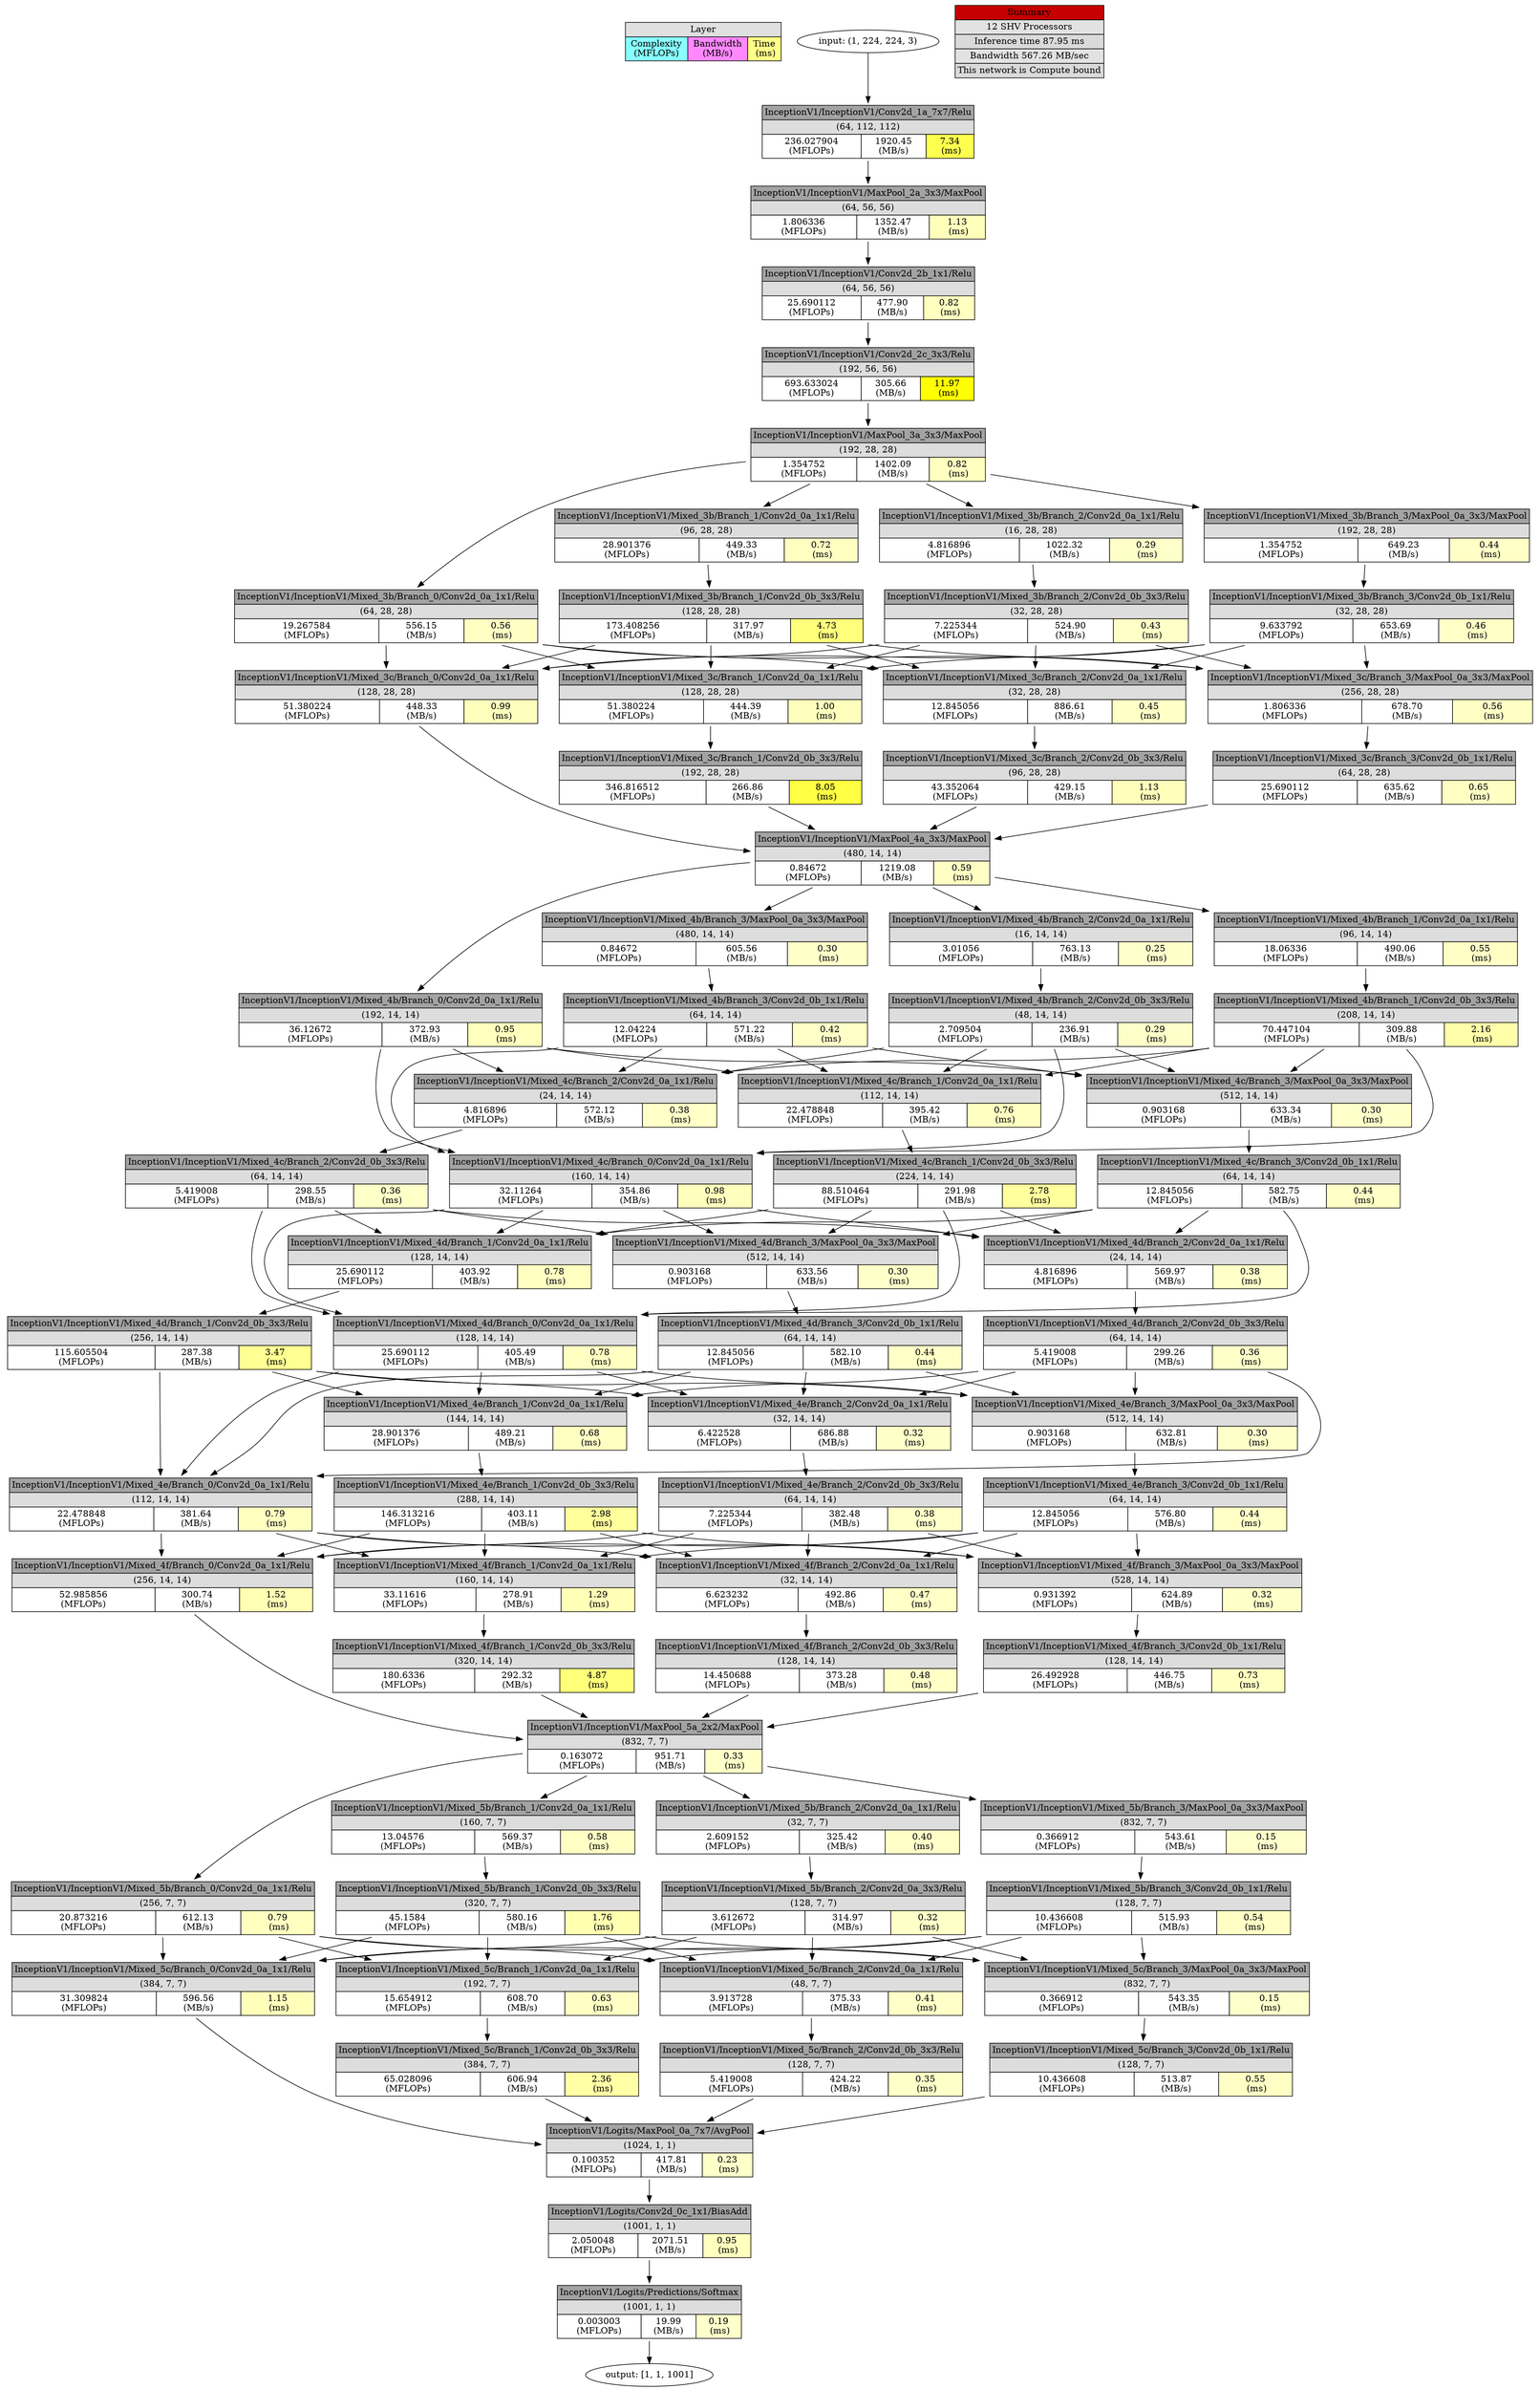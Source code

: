 digraph output {
	Legend [label=<<TABLE BORDER="0" CELLBORDER="1" CELLSPACING="0" CELLPADDING="3">
<TR><TD  BGCOLOR = "#E0E0E0" COLSPAN="3">Layer</TD></TR>
<TR><TD BGCOLOR = "#88FFFF"> Complexity <br/> (MFLOPs) </TD>
<TD BGCOLOR = "#FF88FF"> Bandwidth <br/> (MB/s) </TD>
<TD BGCOLOR = "#FFFF88"> Time <br/> (ms)</TD></TR>
</TABLE>>
 shape=plaintext]
	Input [label="input: (1, 224, 224, 3)"]
	"InceptionV1/InceptionV1/Conv2d_1a_7x7/Relu" [label=<
<TABLE BORDER="0" CELLBORDER="1" CELLSPACING="0" CELLPADDING="3">
<TR>
    <TD  BGCOLOR = "#A3A3A3" COLSPAN="3">InceptionV1/InceptionV1/Conv2d_1a_7x7/Relu</TD>
</TR>
<TR>
    <TD  BGCOLOR = "#DDDDDD" COLSPAN="3">(64, 112, 112)</TD>
</TR>
<TR>
    <TD BGCOLOR = "#FFFFFF"> 236.027904 <br/> (MFLOPs) </TD>
    <TD BGCOLOR = "#FFFFFF"> 1920.45 <br/> (MB/s) </TD>
    <TD BGCOLOR = "#FFFF4F"> 7.34 <br/> (ms)</TD>
</TR>
</TABLE>>
 shape=plaintext]
	Input -> "InceptionV1/InceptionV1/Conv2d_1a_7x7/Relu"
	"InceptionV1/InceptionV1/MaxPool_2a_3x3/MaxPool" [label=<
<TABLE BORDER="0" CELLBORDER="1" CELLSPACING="0" CELLPADDING="3">
<TR>
    <TD  BGCOLOR = "#A3A3A3" COLSPAN="3">InceptionV1/InceptionV1/MaxPool_2a_3x3/MaxPool</TD>
</TR>
<TR>
    <TD  BGCOLOR = "#DDDDDD" COLSPAN="3">(64, 56, 56)</TD>
</TR>
<TR>
    <TD BGCOLOR = "#FFFFFF"> 1.806336 <br/> (MFLOPs) </TD>
    <TD BGCOLOR = "#FFFFFF"> 1352.47 <br/> (MB/s) </TD>
    <TD BGCOLOR = "#FFFFBB"> 1.13 <br/> (ms)</TD>
</TR>
</TABLE>>
 shape=plaintext]
	"InceptionV1/InceptionV1/Conv2d_1a_7x7/Relu" -> "InceptionV1/InceptionV1/MaxPool_2a_3x3/MaxPool"
	"InceptionV1/InceptionV1/Conv2d_2b_1x1/Relu" [label=<
<TABLE BORDER="0" CELLBORDER="1" CELLSPACING="0" CELLPADDING="3">
<TR>
    <TD  BGCOLOR = "#A3A3A3" COLSPAN="3">InceptionV1/InceptionV1/Conv2d_2b_1x1/Relu</TD>
</TR>
<TR>
    <TD  BGCOLOR = "#DDDDDD" COLSPAN="3">(64, 56, 56)</TD>
</TR>
<TR>
    <TD BGCOLOR = "#FFFFFF"> 25.690112 <br/> (MFLOPs) </TD>
    <TD BGCOLOR = "#FFFFFF"> 477.90 <br/> (MB/s) </TD>
    <TD BGCOLOR = "#FFFFC0"> 0.82 <br/> (ms)</TD>
</TR>
</TABLE>>
 shape=plaintext]
	"InceptionV1/InceptionV1/MaxPool_2a_3x3/MaxPool" -> "InceptionV1/InceptionV1/Conv2d_2b_1x1/Relu"
	"InceptionV1/InceptionV1/Conv2d_2c_3x3/Relu" [label=<
<TABLE BORDER="0" CELLBORDER="1" CELLSPACING="0" CELLPADDING="3">
<TR>
    <TD  BGCOLOR = "#A3A3A3" COLSPAN="3">InceptionV1/InceptionV1/Conv2d_2c_3x3/Relu</TD>
</TR>
<TR>
    <TD  BGCOLOR = "#DDDDDD" COLSPAN="3">(192, 56, 56)</TD>
</TR>
<TR>
    <TD BGCOLOR = "#FFFFFF"> 693.633024 <br/> (MFLOPs) </TD>
    <TD BGCOLOR = "#FFFFFF"> 305.66 <br/> (MB/s) </TD>
    <TD BGCOLOR = "#FFFF0"> 11.97 <br/> (ms)</TD>
</TR>
</TABLE>>
 shape=plaintext]
	"InceptionV1/InceptionV1/Conv2d_2b_1x1/Relu" -> "InceptionV1/InceptionV1/Conv2d_2c_3x3/Relu"
	"InceptionV1/InceptionV1/MaxPool_3a_3x3/MaxPool" [label=<
<TABLE BORDER="0" CELLBORDER="1" CELLSPACING="0" CELLPADDING="3">
<TR>
    <TD  BGCOLOR = "#A3A3A3" COLSPAN="3">InceptionV1/InceptionV1/MaxPool_3a_3x3/MaxPool</TD>
</TR>
<TR>
    <TD  BGCOLOR = "#DDDDDD" COLSPAN="3">(192, 28, 28)</TD>
</TR>
<TR>
    <TD BGCOLOR = "#FFFFFF"> 1.354752 <br/> (MFLOPs) </TD>
    <TD BGCOLOR = "#FFFFFF"> 1402.09 <br/> (MB/s) </TD>
    <TD BGCOLOR = "#FFFFC0"> 0.82 <br/> (ms)</TD>
</TR>
</TABLE>>
 shape=plaintext]
	"InceptionV1/InceptionV1/Conv2d_2c_3x3/Relu" -> "InceptionV1/InceptionV1/MaxPool_3a_3x3/MaxPool"
	"InceptionV1/InceptionV1/Mixed_3b/Branch_0/Conv2d_0a_1x1/Relu" [label=<
<TABLE BORDER="0" CELLBORDER="1" CELLSPACING="0" CELLPADDING="3">
<TR>
    <TD  BGCOLOR = "#A3A3A3" COLSPAN="3">InceptionV1/InceptionV1/Mixed_3b/Branch_0/Conv2d_0a_1x1/Relu</TD>
</TR>
<TR>
    <TD  BGCOLOR = "#DDDDDD" COLSPAN="3">(64, 28, 28)</TD>
</TR>
<TR>
    <TD BGCOLOR = "#FFFFFF"> 19.267584 <br/> (MFLOPs) </TD>
    <TD BGCOLOR = "#FFFFFF"> 556.15 <br/> (MB/s) </TD>
    <TD BGCOLOR = "#FFFFC4"> 0.56 <br/> (ms)</TD>
</TR>
</TABLE>>
 shape=plaintext]
	"InceptionV1/InceptionV1/MaxPool_3a_3x3/MaxPool" -> "InceptionV1/InceptionV1/Mixed_3b/Branch_0/Conv2d_0a_1x1/Relu"
	"InceptionV1/InceptionV1/Mixed_3b/Branch_1/Conv2d_0a_1x1/Relu" [label=<
<TABLE BORDER="0" CELLBORDER="1" CELLSPACING="0" CELLPADDING="3">
<TR>
    <TD  BGCOLOR = "#A3A3A3" COLSPAN="3">InceptionV1/InceptionV1/Mixed_3b/Branch_1/Conv2d_0a_1x1/Relu</TD>
</TR>
<TR>
    <TD  BGCOLOR = "#DDDDDD" COLSPAN="3">(96, 28, 28)</TD>
</TR>
<TR>
    <TD BGCOLOR = "#FFFFFF"> 28.901376 <br/> (MFLOPs) </TD>
    <TD BGCOLOR = "#FFFFFF"> 449.33 <br/> (MB/s) </TD>
    <TD BGCOLOR = "#FFFFC2"> 0.72 <br/> (ms)</TD>
</TR>
</TABLE>>
 shape=plaintext]
	"InceptionV1/InceptionV1/MaxPool_3a_3x3/MaxPool" -> "InceptionV1/InceptionV1/Mixed_3b/Branch_1/Conv2d_0a_1x1/Relu"
	"InceptionV1/InceptionV1/Mixed_3b/Branch_1/Conv2d_0b_3x3/Relu" [label=<
<TABLE BORDER="0" CELLBORDER="1" CELLSPACING="0" CELLPADDING="3">
<TR>
    <TD  BGCOLOR = "#A3A3A3" COLSPAN="3">InceptionV1/InceptionV1/Mixed_3b/Branch_1/Conv2d_0b_3x3/Relu</TD>
</TR>
<TR>
    <TD  BGCOLOR = "#DDDDDD" COLSPAN="3">(128, 28, 28)</TD>
</TR>
<TR>
    <TD BGCOLOR = "#FFFFFF"> 173.408256 <br/> (MFLOPs) </TD>
    <TD BGCOLOR = "#FFFFFF"> 317.97 <br/> (MB/s) </TD>
    <TD BGCOLOR = "#FFFF7C"> 4.73 <br/> (ms)</TD>
</TR>
</TABLE>>
 shape=plaintext]
	"InceptionV1/InceptionV1/Mixed_3b/Branch_1/Conv2d_0a_1x1/Relu" -> "InceptionV1/InceptionV1/Mixed_3b/Branch_1/Conv2d_0b_3x3/Relu"
	"InceptionV1/InceptionV1/Mixed_3b/Branch_2/Conv2d_0a_1x1/Relu" [label=<
<TABLE BORDER="0" CELLBORDER="1" CELLSPACING="0" CELLPADDING="3">
<TR>
    <TD  BGCOLOR = "#A3A3A3" COLSPAN="3">InceptionV1/InceptionV1/Mixed_3b/Branch_2/Conv2d_0a_1x1/Relu</TD>
</TR>
<TR>
    <TD  BGCOLOR = "#DDDDDD" COLSPAN="3">(16, 28, 28)</TD>
</TR>
<TR>
    <TD BGCOLOR = "#FFFFFF"> 4.816896 <br/> (MFLOPs) </TD>
    <TD BGCOLOR = "#FFFFFF"> 1022.32 <br/> (MB/s) </TD>
    <TD BGCOLOR = "#FFFFC9"> 0.29 <br/> (ms)</TD>
</TR>
</TABLE>>
 shape=plaintext]
	"InceptionV1/InceptionV1/MaxPool_3a_3x3/MaxPool" -> "InceptionV1/InceptionV1/Mixed_3b/Branch_2/Conv2d_0a_1x1/Relu"
	"InceptionV1/InceptionV1/Mixed_3b/Branch_2/Conv2d_0b_3x3/Relu" [label=<
<TABLE BORDER="0" CELLBORDER="1" CELLSPACING="0" CELLPADDING="3">
<TR>
    <TD  BGCOLOR = "#A3A3A3" COLSPAN="3">InceptionV1/InceptionV1/Mixed_3b/Branch_2/Conv2d_0b_3x3/Relu</TD>
</TR>
<TR>
    <TD  BGCOLOR = "#DDDDDD" COLSPAN="3">(32, 28, 28)</TD>
</TR>
<TR>
    <TD BGCOLOR = "#FFFFFF"> 7.225344 <br/> (MFLOPs) </TD>
    <TD BGCOLOR = "#FFFFFF"> 524.90 <br/> (MB/s) </TD>
    <TD BGCOLOR = "#FFFFC7"> 0.43 <br/> (ms)</TD>
</TR>
</TABLE>>
 shape=plaintext]
	"InceptionV1/InceptionV1/Mixed_3b/Branch_2/Conv2d_0a_1x1/Relu" -> "InceptionV1/InceptionV1/Mixed_3b/Branch_2/Conv2d_0b_3x3/Relu"
	"InceptionV1/InceptionV1/Mixed_3b/Branch_3/MaxPool_0a_3x3/MaxPool" [label=<
<TABLE BORDER="0" CELLBORDER="1" CELLSPACING="0" CELLPADDING="3">
<TR>
    <TD  BGCOLOR = "#A3A3A3" COLSPAN="3">InceptionV1/InceptionV1/Mixed_3b/Branch_3/MaxPool_0a_3x3/MaxPool</TD>
</TR>
<TR>
    <TD  BGCOLOR = "#DDDDDD" COLSPAN="3">(192, 28, 28)</TD>
</TR>
<TR>
    <TD BGCOLOR = "#FFFFFF"> 1.354752 <br/> (MFLOPs) </TD>
    <TD BGCOLOR = "#FFFFFF"> 649.23 <br/> (MB/s) </TD>
    <TD BGCOLOR = "#FFFFC6"> 0.44 <br/> (ms)</TD>
</TR>
</TABLE>>
 shape=plaintext]
	"InceptionV1/InceptionV1/MaxPool_3a_3x3/MaxPool" -> "InceptionV1/InceptionV1/Mixed_3b/Branch_3/MaxPool_0a_3x3/MaxPool"
	"InceptionV1/InceptionV1/Mixed_3b/Branch_3/Conv2d_0b_1x1/Relu" [label=<
<TABLE BORDER="0" CELLBORDER="1" CELLSPACING="0" CELLPADDING="3">
<TR>
    <TD  BGCOLOR = "#A3A3A3" COLSPAN="3">InceptionV1/InceptionV1/Mixed_3b/Branch_3/Conv2d_0b_1x1/Relu</TD>
</TR>
<TR>
    <TD  BGCOLOR = "#DDDDDD" COLSPAN="3">(32, 28, 28)</TD>
</TR>
<TR>
    <TD BGCOLOR = "#FFFFFF"> 9.633792 <br/> (MFLOPs) </TD>
    <TD BGCOLOR = "#FFFFFF"> 653.69 <br/> (MB/s) </TD>
    <TD BGCOLOR = "#FFFFC6"> 0.46 <br/> (ms)</TD>
</TR>
</TABLE>>
 shape=plaintext]
	"InceptionV1/InceptionV1/Mixed_3b/Branch_3/MaxPool_0a_3x3/MaxPool" -> "InceptionV1/InceptionV1/Mixed_3b/Branch_3/Conv2d_0b_1x1/Relu"
	"InceptionV1/InceptionV1/Mixed_3c/Branch_0/Conv2d_0a_1x1/Relu" [label=<
<TABLE BORDER="0" CELLBORDER="1" CELLSPACING="0" CELLPADDING="3">
<TR>
    <TD  BGCOLOR = "#A3A3A3" COLSPAN="3">InceptionV1/InceptionV1/Mixed_3c/Branch_0/Conv2d_0a_1x1/Relu</TD>
</TR>
<TR>
    <TD  BGCOLOR = "#DDDDDD" COLSPAN="3">(128, 28, 28)</TD>
</TR>
<TR>
    <TD BGCOLOR = "#FFFFFF"> 51.380224 <br/> (MFLOPs) </TD>
    <TD BGCOLOR = "#FFFFFF"> 448.33 <br/> (MB/s) </TD>
    <TD BGCOLOR = "#FFFFBD"> 0.99 <br/> (ms)</TD>
</TR>
</TABLE>>
 shape=plaintext]
	"InceptionV1/InceptionV1/Mixed_3b/Branch_0/Conv2d_0a_1x1/Relu" -> "InceptionV1/InceptionV1/Mixed_3c/Branch_0/Conv2d_0a_1x1/Relu"
	"InceptionV1/InceptionV1/Mixed_3b/Branch_1/Conv2d_0b_3x3/Relu" -> "InceptionV1/InceptionV1/Mixed_3c/Branch_0/Conv2d_0a_1x1/Relu"
	"InceptionV1/InceptionV1/Mixed_3b/Branch_2/Conv2d_0b_3x3/Relu" -> "InceptionV1/InceptionV1/Mixed_3c/Branch_0/Conv2d_0a_1x1/Relu"
	"InceptionV1/InceptionV1/Mixed_3b/Branch_3/Conv2d_0b_1x1/Relu" -> "InceptionV1/InceptionV1/Mixed_3c/Branch_0/Conv2d_0a_1x1/Relu"
	"InceptionV1/InceptionV1/Mixed_3c/Branch_1/Conv2d_0a_1x1/Relu" [label=<
<TABLE BORDER="0" CELLBORDER="1" CELLSPACING="0" CELLPADDING="3">
<TR>
    <TD  BGCOLOR = "#A3A3A3" COLSPAN="3">InceptionV1/InceptionV1/Mixed_3c/Branch_1/Conv2d_0a_1x1/Relu</TD>
</TR>
<TR>
    <TD  BGCOLOR = "#DDDDDD" COLSPAN="3">(128, 28, 28)</TD>
</TR>
<TR>
    <TD BGCOLOR = "#FFFFFF"> 51.380224 <br/> (MFLOPs) </TD>
    <TD BGCOLOR = "#FFFFFF"> 444.39 <br/> (MB/s) </TD>
    <TD BGCOLOR = "#FFFFBD"> 1.00 <br/> (ms)</TD>
</TR>
</TABLE>>
 shape=plaintext]
	"InceptionV1/InceptionV1/Mixed_3b/Branch_0/Conv2d_0a_1x1/Relu" -> "InceptionV1/InceptionV1/Mixed_3c/Branch_1/Conv2d_0a_1x1/Relu"
	"InceptionV1/InceptionV1/Mixed_3b/Branch_1/Conv2d_0b_3x3/Relu" -> "InceptionV1/InceptionV1/Mixed_3c/Branch_1/Conv2d_0a_1x1/Relu"
	"InceptionV1/InceptionV1/Mixed_3b/Branch_2/Conv2d_0b_3x3/Relu" -> "InceptionV1/InceptionV1/Mixed_3c/Branch_1/Conv2d_0a_1x1/Relu"
	"InceptionV1/InceptionV1/Mixed_3b/Branch_3/Conv2d_0b_1x1/Relu" -> "InceptionV1/InceptionV1/Mixed_3c/Branch_1/Conv2d_0a_1x1/Relu"
	"InceptionV1/InceptionV1/Mixed_3c/Branch_1/Conv2d_0b_3x3/Relu" [label=<
<TABLE BORDER="0" CELLBORDER="1" CELLSPACING="0" CELLPADDING="3">
<TR>
    <TD  BGCOLOR = "#A3A3A3" COLSPAN="3">InceptionV1/InceptionV1/Mixed_3c/Branch_1/Conv2d_0b_3x3/Relu</TD>
</TR>
<TR>
    <TD  BGCOLOR = "#DDDDDD" COLSPAN="3">(192, 28, 28)</TD>
</TR>
<TR>
    <TD BGCOLOR = "#FFFFFF"> 346.816512 <br/> (MFLOPs) </TD>
    <TD BGCOLOR = "#FFFFFF"> 266.86 <br/> (MB/s) </TD>
    <TD BGCOLOR = "#FFFF43"> 8.05 <br/> (ms)</TD>
</TR>
</TABLE>>
 shape=plaintext]
	"InceptionV1/InceptionV1/Mixed_3c/Branch_1/Conv2d_0a_1x1/Relu" -> "InceptionV1/InceptionV1/Mixed_3c/Branch_1/Conv2d_0b_3x3/Relu"
	"InceptionV1/InceptionV1/Mixed_3c/Branch_2/Conv2d_0a_1x1/Relu" [label=<
<TABLE BORDER="0" CELLBORDER="1" CELLSPACING="0" CELLPADDING="3">
<TR>
    <TD  BGCOLOR = "#A3A3A3" COLSPAN="3">InceptionV1/InceptionV1/Mixed_3c/Branch_2/Conv2d_0a_1x1/Relu</TD>
</TR>
<TR>
    <TD  BGCOLOR = "#DDDDDD" COLSPAN="3">(32, 28, 28)</TD>
</TR>
<TR>
    <TD BGCOLOR = "#FFFFFF"> 12.845056 <br/> (MFLOPs) </TD>
    <TD BGCOLOR = "#FFFFFF"> 886.61 <br/> (MB/s) </TD>
    <TD BGCOLOR = "#FFFFC6"> 0.45 <br/> (ms)</TD>
</TR>
</TABLE>>
 shape=plaintext]
	"InceptionV1/InceptionV1/Mixed_3b/Branch_0/Conv2d_0a_1x1/Relu" -> "InceptionV1/InceptionV1/Mixed_3c/Branch_2/Conv2d_0a_1x1/Relu"
	"InceptionV1/InceptionV1/Mixed_3b/Branch_1/Conv2d_0b_3x3/Relu" -> "InceptionV1/InceptionV1/Mixed_3c/Branch_2/Conv2d_0a_1x1/Relu"
	"InceptionV1/InceptionV1/Mixed_3b/Branch_2/Conv2d_0b_3x3/Relu" -> "InceptionV1/InceptionV1/Mixed_3c/Branch_2/Conv2d_0a_1x1/Relu"
	"InceptionV1/InceptionV1/Mixed_3b/Branch_3/Conv2d_0b_1x1/Relu" -> "InceptionV1/InceptionV1/Mixed_3c/Branch_2/Conv2d_0a_1x1/Relu"
	"InceptionV1/InceptionV1/Mixed_3c/Branch_2/Conv2d_0b_3x3/Relu" [label=<
<TABLE BORDER="0" CELLBORDER="1" CELLSPACING="0" CELLPADDING="3">
<TR>
    <TD  BGCOLOR = "#A3A3A3" COLSPAN="3">InceptionV1/InceptionV1/Mixed_3c/Branch_2/Conv2d_0b_3x3/Relu</TD>
</TR>
<TR>
    <TD  BGCOLOR = "#DDDDDD" COLSPAN="3">(96, 28, 28)</TD>
</TR>
<TR>
    <TD BGCOLOR = "#FFFFFF"> 43.352064 <br/> (MFLOPs) </TD>
    <TD BGCOLOR = "#FFFFFF"> 429.15 <br/> (MB/s) </TD>
    <TD BGCOLOR = "#FFFFBB"> 1.13 <br/> (ms)</TD>
</TR>
</TABLE>>
 shape=plaintext]
	"InceptionV1/InceptionV1/Mixed_3c/Branch_2/Conv2d_0a_1x1/Relu" -> "InceptionV1/InceptionV1/Mixed_3c/Branch_2/Conv2d_0b_3x3/Relu"
	"InceptionV1/InceptionV1/Mixed_3c/Branch_3/MaxPool_0a_3x3/MaxPool" [label=<
<TABLE BORDER="0" CELLBORDER="1" CELLSPACING="0" CELLPADDING="3">
<TR>
    <TD  BGCOLOR = "#A3A3A3" COLSPAN="3">InceptionV1/InceptionV1/Mixed_3c/Branch_3/MaxPool_0a_3x3/MaxPool</TD>
</TR>
<TR>
    <TD  BGCOLOR = "#DDDDDD" COLSPAN="3">(256, 28, 28)</TD>
</TR>
<TR>
    <TD BGCOLOR = "#FFFFFF"> 1.806336 <br/> (MFLOPs) </TD>
    <TD BGCOLOR = "#FFFFFF"> 678.70 <br/> (MB/s) </TD>
    <TD BGCOLOR = "#FFFFC4"> 0.56 <br/> (ms)</TD>
</TR>
</TABLE>>
 shape=plaintext]
	"InceptionV1/InceptionV1/Mixed_3b/Branch_0/Conv2d_0a_1x1/Relu" -> "InceptionV1/InceptionV1/Mixed_3c/Branch_3/MaxPool_0a_3x3/MaxPool"
	"InceptionV1/InceptionV1/Mixed_3b/Branch_1/Conv2d_0b_3x3/Relu" -> "InceptionV1/InceptionV1/Mixed_3c/Branch_3/MaxPool_0a_3x3/MaxPool"
	"InceptionV1/InceptionV1/Mixed_3b/Branch_2/Conv2d_0b_3x3/Relu" -> "InceptionV1/InceptionV1/Mixed_3c/Branch_3/MaxPool_0a_3x3/MaxPool"
	"InceptionV1/InceptionV1/Mixed_3b/Branch_3/Conv2d_0b_1x1/Relu" -> "InceptionV1/InceptionV1/Mixed_3c/Branch_3/MaxPool_0a_3x3/MaxPool"
	"InceptionV1/InceptionV1/Mixed_3c/Branch_3/Conv2d_0b_1x1/Relu" [label=<
<TABLE BORDER="0" CELLBORDER="1" CELLSPACING="0" CELLPADDING="3">
<TR>
    <TD  BGCOLOR = "#A3A3A3" COLSPAN="3">InceptionV1/InceptionV1/Mixed_3c/Branch_3/Conv2d_0b_1x1/Relu</TD>
</TR>
<TR>
    <TD  BGCOLOR = "#DDDDDD" COLSPAN="3">(64, 28, 28)</TD>
</TR>
<TR>
    <TD BGCOLOR = "#FFFFFF"> 25.690112 <br/> (MFLOPs) </TD>
    <TD BGCOLOR = "#FFFFFF"> 635.62 <br/> (MB/s) </TD>
    <TD BGCOLOR = "#FFFFC3"> 0.65 <br/> (ms)</TD>
</TR>
</TABLE>>
 shape=plaintext]
	"InceptionV1/InceptionV1/Mixed_3c/Branch_3/MaxPool_0a_3x3/MaxPool" -> "InceptionV1/InceptionV1/Mixed_3c/Branch_3/Conv2d_0b_1x1/Relu"
	"InceptionV1/InceptionV1/MaxPool_4a_3x3/MaxPool" [label=<
<TABLE BORDER="0" CELLBORDER="1" CELLSPACING="0" CELLPADDING="3">
<TR>
    <TD  BGCOLOR = "#A3A3A3" COLSPAN="3">InceptionV1/InceptionV1/MaxPool_4a_3x3/MaxPool</TD>
</TR>
<TR>
    <TD  BGCOLOR = "#DDDDDD" COLSPAN="3">(480, 14, 14)</TD>
</TR>
<TR>
    <TD BGCOLOR = "#FFFFFF"> 0.84672 <br/> (MFLOPs) </TD>
    <TD BGCOLOR = "#FFFFFF"> 1219.08 <br/> (MB/s) </TD>
    <TD BGCOLOR = "#FFFFC4"> 0.59 <br/> (ms)</TD>
</TR>
</TABLE>>
 shape=plaintext]
	"InceptionV1/InceptionV1/Mixed_3c/Branch_0/Conv2d_0a_1x1/Relu" -> "InceptionV1/InceptionV1/MaxPool_4a_3x3/MaxPool"
	"InceptionV1/InceptionV1/Mixed_3c/Branch_1/Conv2d_0b_3x3/Relu" -> "InceptionV1/InceptionV1/MaxPool_4a_3x3/MaxPool"
	"InceptionV1/InceptionV1/Mixed_3c/Branch_2/Conv2d_0b_3x3/Relu" -> "InceptionV1/InceptionV1/MaxPool_4a_3x3/MaxPool"
	"InceptionV1/InceptionV1/Mixed_3c/Branch_3/Conv2d_0b_1x1/Relu" -> "InceptionV1/InceptionV1/MaxPool_4a_3x3/MaxPool"
	"InceptionV1/InceptionV1/Mixed_4b/Branch_0/Conv2d_0a_1x1/Relu" [label=<
<TABLE BORDER="0" CELLBORDER="1" CELLSPACING="0" CELLPADDING="3">
<TR>
    <TD  BGCOLOR = "#A3A3A3" COLSPAN="3">InceptionV1/InceptionV1/Mixed_4b/Branch_0/Conv2d_0a_1x1/Relu</TD>
</TR>
<TR>
    <TD  BGCOLOR = "#DDDDDD" COLSPAN="3">(192, 14, 14)</TD>
</TR>
<TR>
    <TD BGCOLOR = "#FFFFFF"> 36.12672 <br/> (MFLOPs) </TD>
    <TD BGCOLOR = "#FFFFFF"> 372.93 <br/> (MB/s) </TD>
    <TD BGCOLOR = "#FFFFBE"> 0.95 <br/> (ms)</TD>
</TR>
</TABLE>>
 shape=plaintext]
	"InceptionV1/InceptionV1/MaxPool_4a_3x3/MaxPool" -> "InceptionV1/InceptionV1/Mixed_4b/Branch_0/Conv2d_0a_1x1/Relu"
	"InceptionV1/InceptionV1/Mixed_4b/Branch_1/Conv2d_0a_1x1/Relu" [label=<
<TABLE BORDER="0" CELLBORDER="1" CELLSPACING="0" CELLPADDING="3">
<TR>
    <TD  BGCOLOR = "#A3A3A3" COLSPAN="3">InceptionV1/InceptionV1/Mixed_4b/Branch_1/Conv2d_0a_1x1/Relu</TD>
</TR>
<TR>
    <TD  BGCOLOR = "#DDDDDD" COLSPAN="3">(96, 14, 14)</TD>
</TR>
<TR>
    <TD BGCOLOR = "#FFFFFF"> 18.06336 <br/> (MFLOPs) </TD>
    <TD BGCOLOR = "#FFFFFF"> 490.06 <br/> (MB/s) </TD>
    <TD BGCOLOR = "#FFFFC5"> 0.55 <br/> (ms)</TD>
</TR>
</TABLE>>
 shape=plaintext]
	"InceptionV1/InceptionV1/MaxPool_4a_3x3/MaxPool" -> "InceptionV1/InceptionV1/Mixed_4b/Branch_1/Conv2d_0a_1x1/Relu"
	"InceptionV1/InceptionV1/Mixed_4b/Branch_1/Conv2d_0b_3x3/Relu" [label=<
<TABLE BORDER="0" CELLBORDER="1" CELLSPACING="0" CELLPADDING="3">
<TR>
    <TD  BGCOLOR = "#A3A3A3" COLSPAN="3">InceptionV1/InceptionV1/Mixed_4b/Branch_1/Conv2d_0b_3x3/Relu</TD>
</TR>
<TR>
    <TD  BGCOLOR = "#DDDDDD" COLSPAN="3">(208, 14, 14)</TD>
</TR>
<TR>
    <TD BGCOLOR = "#FFFFFF"> 70.447104 <br/> (MFLOPs) </TD>
    <TD BGCOLOR = "#FFFFFF"> 309.88 <br/> (MB/s) </TD>
    <TD BGCOLOR = "#FFFFA9"> 2.16 <br/> (ms)</TD>
</TR>
</TABLE>>
 shape=plaintext]
	"InceptionV1/InceptionV1/Mixed_4b/Branch_1/Conv2d_0a_1x1/Relu" -> "InceptionV1/InceptionV1/Mixed_4b/Branch_1/Conv2d_0b_3x3/Relu"
	"InceptionV1/InceptionV1/Mixed_4b/Branch_2/Conv2d_0a_1x1/Relu" [label=<
<TABLE BORDER="0" CELLBORDER="1" CELLSPACING="0" CELLPADDING="3">
<TR>
    <TD  BGCOLOR = "#A3A3A3" COLSPAN="3">InceptionV1/InceptionV1/Mixed_4b/Branch_2/Conv2d_0a_1x1/Relu</TD>
</TR>
<TR>
    <TD  BGCOLOR = "#DDDDDD" COLSPAN="3">(16, 14, 14)</TD>
</TR>
<TR>
    <TD BGCOLOR = "#FFFFFF"> 3.01056 <br/> (MFLOPs) </TD>
    <TD BGCOLOR = "#FFFFFF"> 763.13 <br/> (MB/s) </TD>
    <TD BGCOLOR = "#FFFFCA"> 0.25 <br/> (ms)</TD>
</TR>
</TABLE>>
 shape=plaintext]
	"InceptionV1/InceptionV1/MaxPool_4a_3x3/MaxPool" -> "InceptionV1/InceptionV1/Mixed_4b/Branch_2/Conv2d_0a_1x1/Relu"
	"InceptionV1/InceptionV1/Mixed_4b/Branch_2/Conv2d_0b_3x3/Relu" [label=<
<TABLE BORDER="0" CELLBORDER="1" CELLSPACING="0" CELLPADDING="3">
<TR>
    <TD  BGCOLOR = "#A3A3A3" COLSPAN="3">InceptionV1/InceptionV1/Mixed_4b/Branch_2/Conv2d_0b_3x3/Relu</TD>
</TR>
<TR>
    <TD  BGCOLOR = "#DDDDDD" COLSPAN="3">(48, 14, 14)</TD>
</TR>
<TR>
    <TD BGCOLOR = "#FFFFFF"> 2.709504 <br/> (MFLOPs) </TD>
    <TD BGCOLOR = "#FFFFFF"> 236.91 <br/> (MB/s) </TD>
    <TD BGCOLOR = "#FFFFC9"> 0.29 <br/> (ms)</TD>
</TR>
</TABLE>>
 shape=plaintext]
	"InceptionV1/InceptionV1/Mixed_4b/Branch_2/Conv2d_0a_1x1/Relu" -> "InceptionV1/InceptionV1/Mixed_4b/Branch_2/Conv2d_0b_3x3/Relu"
	"InceptionV1/InceptionV1/Mixed_4b/Branch_3/MaxPool_0a_3x3/MaxPool" [label=<
<TABLE BORDER="0" CELLBORDER="1" CELLSPACING="0" CELLPADDING="3">
<TR>
    <TD  BGCOLOR = "#A3A3A3" COLSPAN="3">InceptionV1/InceptionV1/Mixed_4b/Branch_3/MaxPool_0a_3x3/MaxPool</TD>
</TR>
<TR>
    <TD  BGCOLOR = "#DDDDDD" COLSPAN="3">(480, 14, 14)</TD>
</TR>
<TR>
    <TD BGCOLOR = "#FFFFFF"> 0.84672 <br/> (MFLOPs) </TD>
    <TD BGCOLOR = "#FFFFFF"> 605.56 <br/> (MB/s) </TD>
    <TD BGCOLOR = "#FFFFC9"> 0.30 <br/> (ms)</TD>
</TR>
</TABLE>>
 shape=plaintext]
	"InceptionV1/InceptionV1/MaxPool_4a_3x3/MaxPool" -> "InceptionV1/InceptionV1/Mixed_4b/Branch_3/MaxPool_0a_3x3/MaxPool"
	"InceptionV1/InceptionV1/Mixed_4b/Branch_3/Conv2d_0b_1x1/Relu" [label=<
<TABLE BORDER="0" CELLBORDER="1" CELLSPACING="0" CELLPADDING="3">
<TR>
    <TD  BGCOLOR = "#A3A3A3" COLSPAN="3">InceptionV1/InceptionV1/Mixed_4b/Branch_3/Conv2d_0b_1x1/Relu</TD>
</TR>
<TR>
    <TD  BGCOLOR = "#DDDDDD" COLSPAN="3">(64, 14, 14)</TD>
</TR>
<TR>
    <TD BGCOLOR = "#FFFFFF"> 12.04224 <br/> (MFLOPs) </TD>
    <TD BGCOLOR = "#FFFFFF"> 571.22 <br/> (MB/s) </TD>
    <TD BGCOLOR = "#FFFFC7"> 0.42 <br/> (ms)</TD>
</TR>
</TABLE>>
 shape=plaintext]
	"InceptionV1/InceptionV1/Mixed_4b/Branch_3/MaxPool_0a_3x3/MaxPool" -> "InceptionV1/InceptionV1/Mixed_4b/Branch_3/Conv2d_0b_1x1/Relu"
	"InceptionV1/InceptionV1/Mixed_4c/Branch_0/Conv2d_0a_1x1/Relu" [label=<
<TABLE BORDER="0" CELLBORDER="1" CELLSPACING="0" CELLPADDING="3">
<TR>
    <TD  BGCOLOR = "#A3A3A3" COLSPAN="3">InceptionV1/InceptionV1/Mixed_4c/Branch_0/Conv2d_0a_1x1/Relu</TD>
</TR>
<TR>
    <TD  BGCOLOR = "#DDDDDD" COLSPAN="3">(160, 14, 14)</TD>
</TR>
<TR>
    <TD BGCOLOR = "#FFFFFF"> 32.11264 <br/> (MFLOPs) </TD>
    <TD BGCOLOR = "#FFFFFF"> 354.86 <br/> (MB/s) </TD>
    <TD BGCOLOR = "#FFFFBD"> 0.98 <br/> (ms)</TD>
</TR>
</TABLE>>
 shape=plaintext]
	"InceptionV1/InceptionV1/Mixed_4b/Branch_0/Conv2d_0a_1x1/Relu" -> "InceptionV1/InceptionV1/Mixed_4c/Branch_0/Conv2d_0a_1x1/Relu"
	"InceptionV1/InceptionV1/Mixed_4b/Branch_1/Conv2d_0b_3x3/Relu" -> "InceptionV1/InceptionV1/Mixed_4c/Branch_0/Conv2d_0a_1x1/Relu"
	"InceptionV1/InceptionV1/Mixed_4b/Branch_2/Conv2d_0b_3x3/Relu" -> "InceptionV1/InceptionV1/Mixed_4c/Branch_0/Conv2d_0a_1x1/Relu"
	"InceptionV1/InceptionV1/Mixed_4b/Branch_3/Conv2d_0b_1x1/Relu" -> "InceptionV1/InceptionV1/Mixed_4c/Branch_0/Conv2d_0a_1x1/Relu"
	"InceptionV1/InceptionV1/Mixed_4c/Branch_1/Conv2d_0a_1x1/Relu" [label=<
<TABLE BORDER="0" CELLBORDER="1" CELLSPACING="0" CELLPADDING="3">
<TR>
    <TD  BGCOLOR = "#A3A3A3" COLSPAN="3">InceptionV1/InceptionV1/Mixed_4c/Branch_1/Conv2d_0a_1x1/Relu</TD>
</TR>
<TR>
    <TD  BGCOLOR = "#DDDDDD" COLSPAN="3">(112, 14, 14)</TD>
</TR>
<TR>
    <TD BGCOLOR = "#FFFFFF"> 22.478848 <br/> (MFLOPs) </TD>
    <TD BGCOLOR = "#FFFFFF"> 395.42 <br/> (MB/s) </TD>
    <TD BGCOLOR = "#FFFFC1"> 0.76 <br/> (ms)</TD>
</TR>
</TABLE>>
 shape=plaintext]
	"InceptionV1/InceptionV1/Mixed_4b/Branch_0/Conv2d_0a_1x1/Relu" -> "InceptionV1/InceptionV1/Mixed_4c/Branch_1/Conv2d_0a_1x1/Relu"
	"InceptionV1/InceptionV1/Mixed_4b/Branch_1/Conv2d_0b_3x3/Relu" -> "InceptionV1/InceptionV1/Mixed_4c/Branch_1/Conv2d_0a_1x1/Relu"
	"InceptionV1/InceptionV1/Mixed_4b/Branch_2/Conv2d_0b_3x3/Relu" -> "InceptionV1/InceptionV1/Mixed_4c/Branch_1/Conv2d_0a_1x1/Relu"
	"InceptionV1/InceptionV1/Mixed_4b/Branch_3/Conv2d_0b_1x1/Relu" -> "InceptionV1/InceptionV1/Mixed_4c/Branch_1/Conv2d_0a_1x1/Relu"
	"InceptionV1/InceptionV1/Mixed_4c/Branch_1/Conv2d_0b_3x3/Relu" [label=<
<TABLE BORDER="0" CELLBORDER="1" CELLSPACING="0" CELLPADDING="3">
<TR>
    <TD  BGCOLOR = "#A3A3A3" COLSPAN="3">InceptionV1/InceptionV1/Mixed_4c/Branch_1/Conv2d_0b_3x3/Relu</TD>
</TR>
<TR>
    <TD  BGCOLOR = "#DDDDDD" COLSPAN="3">(224, 14, 14)</TD>
</TR>
<TR>
    <TD BGCOLOR = "#FFFFFF"> 88.510464 <br/> (MFLOPs) </TD>
    <TD BGCOLOR = "#FFFFFF"> 291.98 <br/> (MB/s) </TD>
    <TD BGCOLOR = "#FFFF9E"> 2.78 <br/> (ms)</TD>
</TR>
</TABLE>>
 shape=plaintext]
	"InceptionV1/InceptionV1/Mixed_4c/Branch_1/Conv2d_0a_1x1/Relu" -> "InceptionV1/InceptionV1/Mixed_4c/Branch_1/Conv2d_0b_3x3/Relu"
	"InceptionV1/InceptionV1/Mixed_4c/Branch_2/Conv2d_0a_1x1/Relu" [label=<
<TABLE BORDER="0" CELLBORDER="1" CELLSPACING="0" CELLPADDING="3">
<TR>
    <TD  BGCOLOR = "#A3A3A3" COLSPAN="3">InceptionV1/InceptionV1/Mixed_4c/Branch_2/Conv2d_0a_1x1/Relu</TD>
</TR>
<TR>
    <TD  BGCOLOR = "#DDDDDD" COLSPAN="3">(24, 14, 14)</TD>
</TR>
<TR>
    <TD BGCOLOR = "#FFFFFF"> 4.816896 <br/> (MFLOPs) </TD>
    <TD BGCOLOR = "#FFFFFF"> 572.12 <br/> (MB/s) </TD>
    <TD BGCOLOR = "#FFFFC7"> 0.38 <br/> (ms)</TD>
</TR>
</TABLE>>
 shape=plaintext]
	"InceptionV1/InceptionV1/Mixed_4b/Branch_0/Conv2d_0a_1x1/Relu" -> "InceptionV1/InceptionV1/Mixed_4c/Branch_2/Conv2d_0a_1x1/Relu"
	"InceptionV1/InceptionV1/Mixed_4b/Branch_1/Conv2d_0b_3x3/Relu" -> "InceptionV1/InceptionV1/Mixed_4c/Branch_2/Conv2d_0a_1x1/Relu"
	"InceptionV1/InceptionV1/Mixed_4b/Branch_2/Conv2d_0b_3x3/Relu" -> "InceptionV1/InceptionV1/Mixed_4c/Branch_2/Conv2d_0a_1x1/Relu"
	"InceptionV1/InceptionV1/Mixed_4b/Branch_3/Conv2d_0b_1x1/Relu" -> "InceptionV1/InceptionV1/Mixed_4c/Branch_2/Conv2d_0a_1x1/Relu"
	"InceptionV1/InceptionV1/Mixed_4c/Branch_2/Conv2d_0b_3x3/Relu" [label=<
<TABLE BORDER="0" CELLBORDER="1" CELLSPACING="0" CELLPADDING="3">
<TR>
    <TD  BGCOLOR = "#A3A3A3" COLSPAN="3">InceptionV1/InceptionV1/Mixed_4c/Branch_2/Conv2d_0b_3x3/Relu</TD>
</TR>
<TR>
    <TD  BGCOLOR = "#DDDDDD" COLSPAN="3">(64, 14, 14)</TD>
</TR>
<TR>
    <TD BGCOLOR = "#FFFFFF"> 5.419008 <br/> (MFLOPs) </TD>
    <TD BGCOLOR = "#FFFFFF"> 298.55 <br/> (MB/s) </TD>
    <TD BGCOLOR = "#FFFFC8"> 0.36 <br/> (ms)</TD>
</TR>
</TABLE>>
 shape=plaintext]
	"InceptionV1/InceptionV1/Mixed_4c/Branch_2/Conv2d_0a_1x1/Relu" -> "InceptionV1/InceptionV1/Mixed_4c/Branch_2/Conv2d_0b_3x3/Relu"
	"InceptionV1/InceptionV1/Mixed_4c/Branch_3/MaxPool_0a_3x3/MaxPool" [label=<
<TABLE BORDER="0" CELLBORDER="1" CELLSPACING="0" CELLPADDING="3">
<TR>
    <TD  BGCOLOR = "#A3A3A3" COLSPAN="3">InceptionV1/InceptionV1/Mixed_4c/Branch_3/MaxPool_0a_3x3/MaxPool</TD>
</TR>
<TR>
    <TD  BGCOLOR = "#DDDDDD" COLSPAN="3">(512, 14, 14)</TD>
</TR>
<TR>
    <TD BGCOLOR = "#FFFFFF"> 0.903168 <br/> (MFLOPs) </TD>
    <TD BGCOLOR = "#FFFFFF"> 633.34 <br/> (MB/s) </TD>
    <TD BGCOLOR = "#FFFFC9"> 0.30 <br/> (ms)</TD>
</TR>
</TABLE>>
 shape=plaintext]
	"InceptionV1/InceptionV1/Mixed_4b/Branch_0/Conv2d_0a_1x1/Relu" -> "InceptionV1/InceptionV1/Mixed_4c/Branch_3/MaxPool_0a_3x3/MaxPool"
	"InceptionV1/InceptionV1/Mixed_4b/Branch_1/Conv2d_0b_3x3/Relu" -> "InceptionV1/InceptionV1/Mixed_4c/Branch_3/MaxPool_0a_3x3/MaxPool"
	"InceptionV1/InceptionV1/Mixed_4b/Branch_2/Conv2d_0b_3x3/Relu" -> "InceptionV1/InceptionV1/Mixed_4c/Branch_3/MaxPool_0a_3x3/MaxPool"
	"InceptionV1/InceptionV1/Mixed_4b/Branch_3/Conv2d_0b_1x1/Relu" -> "InceptionV1/InceptionV1/Mixed_4c/Branch_3/MaxPool_0a_3x3/MaxPool"
	"InceptionV1/InceptionV1/Mixed_4c/Branch_3/Conv2d_0b_1x1/Relu" [label=<
<TABLE BORDER="0" CELLBORDER="1" CELLSPACING="0" CELLPADDING="3">
<TR>
    <TD  BGCOLOR = "#A3A3A3" COLSPAN="3">InceptionV1/InceptionV1/Mixed_4c/Branch_3/Conv2d_0b_1x1/Relu</TD>
</TR>
<TR>
    <TD  BGCOLOR = "#DDDDDD" COLSPAN="3">(64, 14, 14)</TD>
</TR>
<TR>
    <TD BGCOLOR = "#FFFFFF"> 12.845056 <br/> (MFLOPs) </TD>
    <TD BGCOLOR = "#FFFFFF"> 582.75 <br/> (MB/s) </TD>
    <TD BGCOLOR = "#FFFFC6"> 0.44 <br/> (ms)</TD>
</TR>
</TABLE>>
 shape=plaintext]
	"InceptionV1/InceptionV1/Mixed_4c/Branch_3/MaxPool_0a_3x3/MaxPool" -> "InceptionV1/InceptionV1/Mixed_4c/Branch_3/Conv2d_0b_1x1/Relu"
	"InceptionV1/InceptionV1/Mixed_4d/Branch_0/Conv2d_0a_1x1/Relu" [label=<
<TABLE BORDER="0" CELLBORDER="1" CELLSPACING="0" CELLPADDING="3">
<TR>
    <TD  BGCOLOR = "#A3A3A3" COLSPAN="3">InceptionV1/InceptionV1/Mixed_4d/Branch_0/Conv2d_0a_1x1/Relu</TD>
</TR>
<TR>
    <TD  BGCOLOR = "#DDDDDD" COLSPAN="3">(128, 14, 14)</TD>
</TR>
<TR>
    <TD BGCOLOR = "#FFFFFF"> 25.690112 <br/> (MFLOPs) </TD>
    <TD BGCOLOR = "#FFFFFF"> 405.49 <br/> (MB/s) </TD>
    <TD BGCOLOR = "#FFFFC1"> 0.78 <br/> (ms)</TD>
</TR>
</TABLE>>
 shape=plaintext]
	"InceptionV1/InceptionV1/Mixed_4c/Branch_0/Conv2d_0a_1x1/Relu" -> "InceptionV1/InceptionV1/Mixed_4d/Branch_0/Conv2d_0a_1x1/Relu"
	"InceptionV1/InceptionV1/Mixed_4c/Branch_1/Conv2d_0b_3x3/Relu" -> "InceptionV1/InceptionV1/Mixed_4d/Branch_0/Conv2d_0a_1x1/Relu"
	"InceptionV1/InceptionV1/Mixed_4c/Branch_2/Conv2d_0b_3x3/Relu" -> "InceptionV1/InceptionV1/Mixed_4d/Branch_0/Conv2d_0a_1x1/Relu"
	"InceptionV1/InceptionV1/Mixed_4c/Branch_3/Conv2d_0b_1x1/Relu" -> "InceptionV1/InceptionV1/Mixed_4d/Branch_0/Conv2d_0a_1x1/Relu"
	"InceptionV1/InceptionV1/Mixed_4d/Branch_1/Conv2d_0a_1x1/Relu" [label=<
<TABLE BORDER="0" CELLBORDER="1" CELLSPACING="0" CELLPADDING="3">
<TR>
    <TD  BGCOLOR = "#A3A3A3" COLSPAN="3">InceptionV1/InceptionV1/Mixed_4d/Branch_1/Conv2d_0a_1x1/Relu</TD>
</TR>
<TR>
    <TD  BGCOLOR = "#DDDDDD" COLSPAN="3">(128, 14, 14)</TD>
</TR>
<TR>
    <TD BGCOLOR = "#FFFFFF"> 25.690112 <br/> (MFLOPs) </TD>
    <TD BGCOLOR = "#FFFFFF"> 403.92 <br/> (MB/s) </TD>
    <TD BGCOLOR = "#FFFFC1"> 0.78 <br/> (ms)</TD>
</TR>
</TABLE>>
 shape=plaintext]
	"InceptionV1/InceptionV1/Mixed_4c/Branch_0/Conv2d_0a_1x1/Relu" -> "InceptionV1/InceptionV1/Mixed_4d/Branch_1/Conv2d_0a_1x1/Relu"
	"InceptionV1/InceptionV1/Mixed_4c/Branch_1/Conv2d_0b_3x3/Relu" -> "InceptionV1/InceptionV1/Mixed_4d/Branch_1/Conv2d_0a_1x1/Relu"
	"InceptionV1/InceptionV1/Mixed_4c/Branch_2/Conv2d_0b_3x3/Relu" -> "InceptionV1/InceptionV1/Mixed_4d/Branch_1/Conv2d_0a_1x1/Relu"
	"InceptionV1/InceptionV1/Mixed_4c/Branch_3/Conv2d_0b_1x1/Relu" -> "InceptionV1/InceptionV1/Mixed_4d/Branch_1/Conv2d_0a_1x1/Relu"
	"InceptionV1/InceptionV1/Mixed_4d/Branch_1/Conv2d_0b_3x3/Relu" [label=<
<TABLE BORDER="0" CELLBORDER="1" CELLSPACING="0" CELLPADDING="3">
<TR>
    <TD  BGCOLOR = "#A3A3A3" COLSPAN="3">InceptionV1/InceptionV1/Mixed_4d/Branch_1/Conv2d_0b_3x3/Relu</TD>
</TR>
<TR>
    <TD  BGCOLOR = "#DDDDDD" COLSPAN="3">(256, 14, 14)</TD>
</TR>
<TR>
    <TD BGCOLOR = "#FFFFFF"> 115.605504 <br/> (MFLOPs) </TD>
    <TD BGCOLOR = "#FFFFFF"> 287.38 <br/> (MB/s) </TD>
    <TD BGCOLOR = "#FFFF92"> 3.47 <br/> (ms)</TD>
</TR>
</TABLE>>
 shape=plaintext]
	"InceptionV1/InceptionV1/Mixed_4d/Branch_1/Conv2d_0a_1x1/Relu" -> "InceptionV1/InceptionV1/Mixed_4d/Branch_1/Conv2d_0b_3x3/Relu"
	"InceptionV1/InceptionV1/Mixed_4d/Branch_2/Conv2d_0a_1x1/Relu" [label=<
<TABLE BORDER="0" CELLBORDER="1" CELLSPACING="0" CELLPADDING="3">
<TR>
    <TD  BGCOLOR = "#A3A3A3" COLSPAN="3">InceptionV1/InceptionV1/Mixed_4d/Branch_2/Conv2d_0a_1x1/Relu</TD>
</TR>
<TR>
    <TD  BGCOLOR = "#DDDDDD" COLSPAN="3">(24, 14, 14)</TD>
</TR>
<TR>
    <TD BGCOLOR = "#FFFFFF"> 4.816896 <br/> (MFLOPs) </TD>
    <TD BGCOLOR = "#FFFFFF"> 569.97 <br/> (MB/s) </TD>
    <TD BGCOLOR = "#FFFFC7"> 0.38 <br/> (ms)</TD>
</TR>
</TABLE>>
 shape=plaintext]
	"InceptionV1/InceptionV1/Mixed_4c/Branch_0/Conv2d_0a_1x1/Relu" -> "InceptionV1/InceptionV1/Mixed_4d/Branch_2/Conv2d_0a_1x1/Relu"
	"InceptionV1/InceptionV1/Mixed_4c/Branch_1/Conv2d_0b_3x3/Relu" -> "InceptionV1/InceptionV1/Mixed_4d/Branch_2/Conv2d_0a_1x1/Relu"
	"InceptionV1/InceptionV1/Mixed_4c/Branch_2/Conv2d_0b_3x3/Relu" -> "InceptionV1/InceptionV1/Mixed_4d/Branch_2/Conv2d_0a_1x1/Relu"
	"InceptionV1/InceptionV1/Mixed_4c/Branch_3/Conv2d_0b_1x1/Relu" -> "InceptionV1/InceptionV1/Mixed_4d/Branch_2/Conv2d_0a_1x1/Relu"
	"InceptionV1/InceptionV1/Mixed_4d/Branch_2/Conv2d_0b_3x3/Relu" [label=<
<TABLE BORDER="0" CELLBORDER="1" CELLSPACING="0" CELLPADDING="3">
<TR>
    <TD  BGCOLOR = "#A3A3A3" COLSPAN="3">InceptionV1/InceptionV1/Mixed_4d/Branch_2/Conv2d_0b_3x3/Relu</TD>
</TR>
<TR>
    <TD  BGCOLOR = "#DDDDDD" COLSPAN="3">(64, 14, 14)</TD>
</TR>
<TR>
    <TD BGCOLOR = "#FFFFFF"> 5.419008 <br/> (MFLOPs) </TD>
    <TD BGCOLOR = "#FFFFFF"> 299.26 <br/> (MB/s) </TD>
    <TD BGCOLOR = "#FFFFC8"> 0.36 <br/> (ms)</TD>
</TR>
</TABLE>>
 shape=plaintext]
	"InceptionV1/InceptionV1/Mixed_4d/Branch_2/Conv2d_0a_1x1/Relu" -> "InceptionV1/InceptionV1/Mixed_4d/Branch_2/Conv2d_0b_3x3/Relu"
	"InceptionV1/InceptionV1/Mixed_4d/Branch_3/MaxPool_0a_3x3/MaxPool" [label=<
<TABLE BORDER="0" CELLBORDER="1" CELLSPACING="0" CELLPADDING="3">
<TR>
    <TD  BGCOLOR = "#A3A3A3" COLSPAN="3">InceptionV1/InceptionV1/Mixed_4d/Branch_3/MaxPool_0a_3x3/MaxPool</TD>
</TR>
<TR>
    <TD  BGCOLOR = "#DDDDDD" COLSPAN="3">(512, 14, 14)</TD>
</TR>
<TR>
    <TD BGCOLOR = "#FFFFFF"> 0.903168 <br/> (MFLOPs) </TD>
    <TD BGCOLOR = "#FFFFFF"> 633.56 <br/> (MB/s) </TD>
    <TD BGCOLOR = "#FFFFC9"> 0.30 <br/> (ms)</TD>
</TR>
</TABLE>>
 shape=plaintext]
	"InceptionV1/InceptionV1/Mixed_4c/Branch_0/Conv2d_0a_1x1/Relu" -> "InceptionV1/InceptionV1/Mixed_4d/Branch_3/MaxPool_0a_3x3/MaxPool"
	"InceptionV1/InceptionV1/Mixed_4c/Branch_1/Conv2d_0b_3x3/Relu" -> "InceptionV1/InceptionV1/Mixed_4d/Branch_3/MaxPool_0a_3x3/MaxPool"
	"InceptionV1/InceptionV1/Mixed_4c/Branch_2/Conv2d_0b_3x3/Relu" -> "InceptionV1/InceptionV1/Mixed_4d/Branch_3/MaxPool_0a_3x3/MaxPool"
	"InceptionV1/InceptionV1/Mixed_4c/Branch_3/Conv2d_0b_1x1/Relu" -> "InceptionV1/InceptionV1/Mixed_4d/Branch_3/MaxPool_0a_3x3/MaxPool"
	"InceptionV1/InceptionV1/Mixed_4d/Branch_3/Conv2d_0b_1x1/Relu" [label=<
<TABLE BORDER="0" CELLBORDER="1" CELLSPACING="0" CELLPADDING="3">
<TR>
    <TD  BGCOLOR = "#A3A3A3" COLSPAN="3">InceptionV1/InceptionV1/Mixed_4d/Branch_3/Conv2d_0b_1x1/Relu</TD>
</TR>
<TR>
    <TD  BGCOLOR = "#DDDDDD" COLSPAN="3">(64, 14, 14)</TD>
</TR>
<TR>
    <TD BGCOLOR = "#FFFFFF"> 12.845056 <br/> (MFLOPs) </TD>
    <TD BGCOLOR = "#FFFFFF"> 582.10 <br/> (MB/s) </TD>
    <TD BGCOLOR = "#FFFFC6"> 0.44 <br/> (ms)</TD>
</TR>
</TABLE>>
 shape=plaintext]
	"InceptionV1/InceptionV1/Mixed_4d/Branch_3/MaxPool_0a_3x3/MaxPool" -> "InceptionV1/InceptionV1/Mixed_4d/Branch_3/Conv2d_0b_1x1/Relu"
	"InceptionV1/InceptionV1/Mixed_4e/Branch_0/Conv2d_0a_1x1/Relu" [label=<
<TABLE BORDER="0" CELLBORDER="1" CELLSPACING="0" CELLPADDING="3">
<TR>
    <TD  BGCOLOR = "#A3A3A3" COLSPAN="3">InceptionV1/InceptionV1/Mixed_4e/Branch_0/Conv2d_0a_1x1/Relu</TD>
</TR>
<TR>
    <TD  BGCOLOR = "#DDDDDD" COLSPAN="3">(112, 14, 14)</TD>
</TR>
<TR>
    <TD BGCOLOR = "#FFFFFF"> 22.478848 <br/> (MFLOPs) </TD>
    <TD BGCOLOR = "#FFFFFF"> 381.64 <br/> (MB/s) </TD>
    <TD BGCOLOR = "#FFFFC0"> 0.79 <br/> (ms)</TD>
</TR>
</TABLE>>
 shape=plaintext]
	"InceptionV1/InceptionV1/Mixed_4d/Branch_0/Conv2d_0a_1x1/Relu" -> "InceptionV1/InceptionV1/Mixed_4e/Branch_0/Conv2d_0a_1x1/Relu"
	"InceptionV1/InceptionV1/Mixed_4d/Branch_1/Conv2d_0b_3x3/Relu" -> "InceptionV1/InceptionV1/Mixed_4e/Branch_0/Conv2d_0a_1x1/Relu"
	"InceptionV1/InceptionV1/Mixed_4d/Branch_2/Conv2d_0b_3x3/Relu" -> "InceptionV1/InceptionV1/Mixed_4e/Branch_0/Conv2d_0a_1x1/Relu"
	"InceptionV1/InceptionV1/Mixed_4d/Branch_3/Conv2d_0b_1x1/Relu" -> "InceptionV1/InceptionV1/Mixed_4e/Branch_0/Conv2d_0a_1x1/Relu"
	"InceptionV1/InceptionV1/Mixed_4e/Branch_1/Conv2d_0a_1x1/Relu" [label=<
<TABLE BORDER="0" CELLBORDER="1" CELLSPACING="0" CELLPADDING="3">
<TR>
    <TD  BGCOLOR = "#A3A3A3" COLSPAN="3">InceptionV1/InceptionV1/Mixed_4e/Branch_1/Conv2d_0a_1x1/Relu</TD>
</TR>
<TR>
    <TD  BGCOLOR = "#DDDDDD" COLSPAN="3">(144, 14, 14)</TD>
</TR>
<TR>
    <TD BGCOLOR = "#FFFFFF"> 28.901376 <br/> (MFLOPs) </TD>
    <TD BGCOLOR = "#FFFFFF"> 489.21 <br/> (MB/s) </TD>
    <TD BGCOLOR = "#FFFFC2"> 0.68 <br/> (ms)</TD>
</TR>
</TABLE>>
 shape=plaintext]
	"InceptionV1/InceptionV1/Mixed_4d/Branch_0/Conv2d_0a_1x1/Relu" -> "InceptionV1/InceptionV1/Mixed_4e/Branch_1/Conv2d_0a_1x1/Relu"
	"InceptionV1/InceptionV1/Mixed_4d/Branch_1/Conv2d_0b_3x3/Relu" -> "InceptionV1/InceptionV1/Mixed_4e/Branch_1/Conv2d_0a_1x1/Relu"
	"InceptionV1/InceptionV1/Mixed_4d/Branch_2/Conv2d_0b_3x3/Relu" -> "InceptionV1/InceptionV1/Mixed_4e/Branch_1/Conv2d_0a_1x1/Relu"
	"InceptionV1/InceptionV1/Mixed_4d/Branch_3/Conv2d_0b_1x1/Relu" -> "InceptionV1/InceptionV1/Mixed_4e/Branch_1/Conv2d_0a_1x1/Relu"
	"InceptionV1/InceptionV1/Mixed_4e/Branch_1/Conv2d_0b_3x3/Relu" [label=<
<TABLE BORDER="0" CELLBORDER="1" CELLSPACING="0" CELLPADDING="3">
<TR>
    <TD  BGCOLOR = "#A3A3A3" COLSPAN="3">InceptionV1/InceptionV1/Mixed_4e/Branch_1/Conv2d_0b_3x3/Relu</TD>
</TR>
<TR>
    <TD  BGCOLOR = "#DDDDDD" COLSPAN="3">(288, 14, 14)</TD>
</TR>
<TR>
    <TD BGCOLOR = "#FFFFFF"> 146.313216 <br/> (MFLOPs) </TD>
    <TD BGCOLOR = "#FFFFFF"> 403.11 <br/> (MB/s) </TD>
    <TD BGCOLOR = "#FFFF9B"> 2.98 <br/> (ms)</TD>
</TR>
</TABLE>>
 shape=plaintext]
	"InceptionV1/InceptionV1/Mixed_4e/Branch_1/Conv2d_0a_1x1/Relu" -> "InceptionV1/InceptionV1/Mixed_4e/Branch_1/Conv2d_0b_3x3/Relu"
	"InceptionV1/InceptionV1/Mixed_4e/Branch_2/Conv2d_0a_1x1/Relu" [label=<
<TABLE BORDER="0" CELLBORDER="1" CELLSPACING="0" CELLPADDING="3">
<TR>
    <TD  BGCOLOR = "#A3A3A3" COLSPAN="3">InceptionV1/InceptionV1/Mixed_4e/Branch_2/Conv2d_0a_1x1/Relu</TD>
</TR>
<TR>
    <TD  BGCOLOR = "#DDDDDD" COLSPAN="3">(32, 14, 14)</TD>
</TR>
<TR>
    <TD BGCOLOR = "#FFFFFF"> 6.422528 <br/> (MFLOPs) </TD>
    <TD BGCOLOR = "#FFFFFF"> 686.88 <br/> (MB/s) </TD>
    <TD BGCOLOR = "#FFFFC8"> 0.32 <br/> (ms)</TD>
</TR>
</TABLE>>
 shape=plaintext]
	"InceptionV1/InceptionV1/Mixed_4d/Branch_0/Conv2d_0a_1x1/Relu" -> "InceptionV1/InceptionV1/Mixed_4e/Branch_2/Conv2d_0a_1x1/Relu"
	"InceptionV1/InceptionV1/Mixed_4d/Branch_1/Conv2d_0b_3x3/Relu" -> "InceptionV1/InceptionV1/Mixed_4e/Branch_2/Conv2d_0a_1x1/Relu"
	"InceptionV1/InceptionV1/Mixed_4d/Branch_2/Conv2d_0b_3x3/Relu" -> "InceptionV1/InceptionV1/Mixed_4e/Branch_2/Conv2d_0a_1x1/Relu"
	"InceptionV1/InceptionV1/Mixed_4d/Branch_3/Conv2d_0b_1x1/Relu" -> "InceptionV1/InceptionV1/Mixed_4e/Branch_2/Conv2d_0a_1x1/Relu"
	"InceptionV1/InceptionV1/Mixed_4e/Branch_2/Conv2d_0b_3x3/Relu" [label=<
<TABLE BORDER="0" CELLBORDER="1" CELLSPACING="0" CELLPADDING="3">
<TR>
    <TD  BGCOLOR = "#A3A3A3" COLSPAN="3">InceptionV1/InceptionV1/Mixed_4e/Branch_2/Conv2d_0b_3x3/Relu</TD>
</TR>
<TR>
    <TD  BGCOLOR = "#DDDDDD" COLSPAN="3">(64, 14, 14)</TD>
</TR>
<TR>
    <TD BGCOLOR = "#FFFFFF"> 7.225344 <br/> (MFLOPs) </TD>
    <TD BGCOLOR = "#FFFFFF"> 382.48 <br/> (MB/s) </TD>
    <TD BGCOLOR = "#FFFFC7"> 0.38 <br/> (ms)</TD>
</TR>
</TABLE>>
 shape=plaintext]
	"InceptionV1/InceptionV1/Mixed_4e/Branch_2/Conv2d_0a_1x1/Relu" -> "InceptionV1/InceptionV1/Mixed_4e/Branch_2/Conv2d_0b_3x3/Relu"
	"InceptionV1/InceptionV1/Mixed_4e/Branch_3/MaxPool_0a_3x3/MaxPool" [label=<
<TABLE BORDER="0" CELLBORDER="1" CELLSPACING="0" CELLPADDING="3">
<TR>
    <TD  BGCOLOR = "#A3A3A3" COLSPAN="3">InceptionV1/InceptionV1/Mixed_4e/Branch_3/MaxPool_0a_3x3/MaxPool</TD>
</TR>
<TR>
    <TD  BGCOLOR = "#DDDDDD" COLSPAN="3">(512, 14, 14)</TD>
</TR>
<TR>
    <TD BGCOLOR = "#FFFFFF"> 0.903168 <br/> (MFLOPs) </TD>
    <TD BGCOLOR = "#FFFFFF"> 632.81 <br/> (MB/s) </TD>
    <TD BGCOLOR = "#FFFFC9"> 0.30 <br/> (ms)</TD>
</TR>
</TABLE>>
 shape=plaintext]
	"InceptionV1/InceptionV1/Mixed_4d/Branch_0/Conv2d_0a_1x1/Relu" -> "InceptionV1/InceptionV1/Mixed_4e/Branch_3/MaxPool_0a_3x3/MaxPool"
	"InceptionV1/InceptionV1/Mixed_4d/Branch_1/Conv2d_0b_3x3/Relu" -> "InceptionV1/InceptionV1/Mixed_4e/Branch_3/MaxPool_0a_3x3/MaxPool"
	"InceptionV1/InceptionV1/Mixed_4d/Branch_2/Conv2d_0b_3x3/Relu" -> "InceptionV1/InceptionV1/Mixed_4e/Branch_3/MaxPool_0a_3x3/MaxPool"
	"InceptionV1/InceptionV1/Mixed_4d/Branch_3/Conv2d_0b_1x1/Relu" -> "InceptionV1/InceptionV1/Mixed_4e/Branch_3/MaxPool_0a_3x3/MaxPool"
	"InceptionV1/InceptionV1/Mixed_4e/Branch_3/Conv2d_0b_1x1/Relu" [label=<
<TABLE BORDER="0" CELLBORDER="1" CELLSPACING="0" CELLPADDING="3">
<TR>
    <TD  BGCOLOR = "#A3A3A3" COLSPAN="3">InceptionV1/InceptionV1/Mixed_4e/Branch_3/Conv2d_0b_1x1/Relu</TD>
</TR>
<TR>
    <TD  BGCOLOR = "#DDDDDD" COLSPAN="3">(64, 14, 14)</TD>
</TR>
<TR>
    <TD BGCOLOR = "#FFFFFF"> 12.845056 <br/> (MFLOPs) </TD>
    <TD BGCOLOR = "#FFFFFF"> 576.80 <br/> (MB/s) </TD>
    <TD BGCOLOR = "#FFFFC6"> 0.44 <br/> (ms)</TD>
</TR>
</TABLE>>
 shape=plaintext]
	"InceptionV1/InceptionV1/Mixed_4e/Branch_3/MaxPool_0a_3x3/MaxPool" -> "InceptionV1/InceptionV1/Mixed_4e/Branch_3/Conv2d_0b_1x1/Relu"
	"InceptionV1/InceptionV1/Mixed_4f/Branch_0/Conv2d_0a_1x1/Relu" [label=<
<TABLE BORDER="0" CELLBORDER="1" CELLSPACING="0" CELLPADDING="3">
<TR>
    <TD  BGCOLOR = "#A3A3A3" COLSPAN="3">InceptionV1/InceptionV1/Mixed_4f/Branch_0/Conv2d_0a_1x1/Relu</TD>
</TR>
<TR>
    <TD  BGCOLOR = "#DDDDDD" COLSPAN="3">(256, 14, 14)</TD>
</TR>
<TR>
    <TD BGCOLOR = "#FFFFFF"> 52.985856 <br/> (MFLOPs) </TD>
    <TD BGCOLOR = "#FFFFFF"> 300.74 <br/> (MB/s) </TD>
    <TD BGCOLOR = "#FFFFB4"> 1.52 <br/> (ms)</TD>
</TR>
</TABLE>>
 shape=plaintext]
	"InceptionV1/InceptionV1/Mixed_4e/Branch_0/Conv2d_0a_1x1/Relu" -> "InceptionV1/InceptionV1/Mixed_4f/Branch_0/Conv2d_0a_1x1/Relu"
	"InceptionV1/InceptionV1/Mixed_4e/Branch_1/Conv2d_0b_3x3/Relu" -> "InceptionV1/InceptionV1/Mixed_4f/Branch_0/Conv2d_0a_1x1/Relu"
	"InceptionV1/InceptionV1/Mixed_4e/Branch_2/Conv2d_0b_3x3/Relu" -> "InceptionV1/InceptionV1/Mixed_4f/Branch_0/Conv2d_0a_1x1/Relu"
	"InceptionV1/InceptionV1/Mixed_4e/Branch_3/Conv2d_0b_1x1/Relu" -> "InceptionV1/InceptionV1/Mixed_4f/Branch_0/Conv2d_0a_1x1/Relu"
	"InceptionV1/InceptionV1/Mixed_4f/Branch_1/Conv2d_0a_1x1/Relu" [label=<
<TABLE BORDER="0" CELLBORDER="1" CELLSPACING="0" CELLPADDING="3">
<TR>
    <TD  BGCOLOR = "#A3A3A3" COLSPAN="3">InceptionV1/InceptionV1/Mixed_4f/Branch_1/Conv2d_0a_1x1/Relu</TD>
</TR>
<TR>
    <TD  BGCOLOR = "#DDDDDD" COLSPAN="3">(160, 14, 14)</TD>
</TR>
<TR>
    <TD BGCOLOR = "#FFFFFF"> 33.11616 <br/> (MFLOPs) </TD>
    <TD BGCOLOR = "#FFFFFF"> 278.91 <br/> (MB/s) </TD>
    <TD BGCOLOR = "#FFFFB8"> 1.29 <br/> (ms)</TD>
</TR>
</TABLE>>
 shape=plaintext]
	"InceptionV1/InceptionV1/Mixed_4e/Branch_0/Conv2d_0a_1x1/Relu" -> "InceptionV1/InceptionV1/Mixed_4f/Branch_1/Conv2d_0a_1x1/Relu"
	"InceptionV1/InceptionV1/Mixed_4e/Branch_1/Conv2d_0b_3x3/Relu" -> "InceptionV1/InceptionV1/Mixed_4f/Branch_1/Conv2d_0a_1x1/Relu"
	"InceptionV1/InceptionV1/Mixed_4e/Branch_2/Conv2d_0b_3x3/Relu" -> "InceptionV1/InceptionV1/Mixed_4f/Branch_1/Conv2d_0a_1x1/Relu"
	"InceptionV1/InceptionV1/Mixed_4e/Branch_3/Conv2d_0b_1x1/Relu" -> "InceptionV1/InceptionV1/Mixed_4f/Branch_1/Conv2d_0a_1x1/Relu"
	"InceptionV1/InceptionV1/Mixed_4f/Branch_1/Conv2d_0b_3x3/Relu" [label=<
<TABLE BORDER="0" CELLBORDER="1" CELLSPACING="0" CELLPADDING="3">
<TR>
    <TD  BGCOLOR = "#A3A3A3" COLSPAN="3">InceptionV1/InceptionV1/Mixed_4f/Branch_1/Conv2d_0b_3x3/Relu</TD>
</TR>
<TR>
    <TD  BGCOLOR = "#DDDDDD" COLSPAN="3">(320, 14, 14)</TD>
</TR>
<TR>
    <TD BGCOLOR = "#FFFFFF"> 180.6336 <br/> (MFLOPs) </TD>
    <TD BGCOLOR = "#FFFFFF"> 292.32 <br/> (MB/s) </TD>
    <TD BGCOLOR = "#FFFF7A"> 4.87 <br/> (ms)</TD>
</TR>
</TABLE>>
 shape=plaintext]
	"InceptionV1/InceptionV1/Mixed_4f/Branch_1/Conv2d_0a_1x1/Relu" -> "InceptionV1/InceptionV1/Mixed_4f/Branch_1/Conv2d_0b_3x3/Relu"
	"InceptionV1/InceptionV1/Mixed_4f/Branch_2/Conv2d_0a_1x1/Relu" [label=<
<TABLE BORDER="0" CELLBORDER="1" CELLSPACING="0" CELLPADDING="3">
<TR>
    <TD  BGCOLOR = "#A3A3A3" COLSPAN="3">InceptionV1/InceptionV1/Mixed_4f/Branch_2/Conv2d_0a_1x1/Relu</TD>
</TR>
<TR>
    <TD  BGCOLOR = "#DDDDDD" COLSPAN="3">(32, 14, 14)</TD>
</TR>
<TR>
    <TD BGCOLOR = "#FFFFFF"> 6.623232 <br/> (MFLOPs) </TD>
    <TD BGCOLOR = "#FFFFFF"> 492.86 <br/> (MB/s) </TD>
    <TD BGCOLOR = "#FFFFC6"> 0.47 <br/> (ms)</TD>
</TR>
</TABLE>>
 shape=plaintext]
	"InceptionV1/InceptionV1/Mixed_4e/Branch_0/Conv2d_0a_1x1/Relu" -> "InceptionV1/InceptionV1/Mixed_4f/Branch_2/Conv2d_0a_1x1/Relu"
	"InceptionV1/InceptionV1/Mixed_4e/Branch_1/Conv2d_0b_3x3/Relu" -> "InceptionV1/InceptionV1/Mixed_4f/Branch_2/Conv2d_0a_1x1/Relu"
	"InceptionV1/InceptionV1/Mixed_4e/Branch_2/Conv2d_0b_3x3/Relu" -> "InceptionV1/InceptionV1/Mixed_4f/Branch_2/Conv2d_0a_1x1/Relu"
	"InceptionV1/InceptionV1/Mixed_4e/Branch_3/Conv2d_0b_1x1/Relu" -> "InceptionV1/InceptionV1/Mixed_4f/Branch_2/Conv2d_0a_1x1/Relu"
	"InceptionV1/InceptionV1/Mixed_4f/Branch_2/Conv2d_0b_3x3/Relu" [label=<
<TABLE BORDER="0" CELLBORDER="1" CELLSPACING="0" CELLPADDING="3">
<TR>
    <TD  BGCOLOR = "#A3A3A3" COLSPAN="3">InceptionV1/InceptionV1/Mixed_4f/Branch_2/Conv2d_0b_3x3/Relu</TD>
</TR>
<TR>
    <TD  BGCOLOR = "#DDDDDD" COLSPAN="3">(128, 14, 14)</TD>
</TR>
<TR>
    <TD BGCOLOR = "#FFFFFF"> 14.450688 <br/> (MFLOPs) </TD>
    <TD BGCOLOR = "#FFFFFF"> 373.28 <br/> (MB/s) </TD>
    <TD BGCOLOR = "#FFFFC6"> 0.48 <br/> (ms)</TD>
</TR>
</TABLE>>
 shape=plaintext]
	"InceptionV1/InceptionV1/Mixed_4f/Branch_2/Conv2d_0a_1x1/Relu" -> "InceptionV1/InceptionV1/Mixed_4f/Branch_2/Conv2d_0b_3x3/Relu"
	"InceptionV1/InceptionV1/Mixed_4f/Branch_3/MaxPool_0a_3x3/MaxPool" [label=<
<TABLE BORDER="0" CELLBORDER="1" CELLSPACING="0" CELLPADDING="3">
<TR>
    <TD  BGCOLOR = "#A3A3A3" COLSPAN="3">InceptionV1/InceptionV1/Mixed_4f/Branch_3/MaxPool_0a_3x3/MaxPool</TD>
</TR>
<TR>
    <TD  BGCOLOR = "#DDDDDD" COLSPAN="3">(528, 14, 14)</TD>
</TR>
<TR>
    <TD BGCOLOR = "#FFFFFF"> 0.931392 <br/> (MFLOPs) </TD>
    <TD BGCOLOR = "#FFFFFF"> 624.89 <br/> (MB/s) </TD>
    <TD BGCOLOR = "#FFFFC8"> 0.32 <br/> (ms)</TD>
</TR>
</TABLE>>
 shape=plaintext]
	"InceptionV1/InceptionV1/Mixed_4e/Branch_0/Conv2d_0a_1x1/Relu" -> "InceptionV1/InceptionV1/Mixed_4f/Branch_3/MaxPool_0a_3x3/MaxPool"
	"InceptionV1/InceptionV1/Mixed_4e/Branch_1/Conv2d_0b_3x3/Relu" -> "InceptionV1/InceptionV1/Mixed_4f/Branch_3/MaxPool_0a_3x3/MaxPool"
	"InceptionV1/InceptionV1/Mixed_4e/Branch_2/Conv2d_0b_3x3/Relu" -> "InceptionV1/InceptionV1/Mixed_4f/Branch_3/MaxPool_0a_3x3/MaxPool"
	"InceptionV1/InceptionV1/Mixed_4e/Branch_3/Conv2d_0b_1x1/Relu" -> "InceptionV1/InceptionV1/Mixed_4f/Branch_3/MaxPool_0a_3x3/MaxPool"
	"InceptionV1/InceptionV1/Mixed_4f/Branch_3/Conv2d_0b_1x1/Relu" [label=<
<TABLE BORDER="0" CELLBORDER="1" CELLSPACING="0" CELLPADDING="3">
<TR>
    <TD  BGCOLOR = "#A3A3A3" COLSPAN="3">InceptionV1/InceptionV1/Mixed_4f/Branch_3/Conv2d_0b_1x1/Relu</TD>
</TR>
<TR>
    <TD  BGCOLOR = "#DDDDDD" COLSPAN="3">(128, 14, 14)</TD>
</TR>
<TR>
    <TD BGCOLOR = "#FFFFFF"> 26.492928 <br/> (MFLOPs) </TD>
    <TD BGCOLOR = "#FFFFFF"> 446.75 <br/> (MB/s) </TD>
    <TD BGCOLOR = "#FFFFC1"> 0.73 <br/> (ms)</TD>
</TR>
</TABLE>>
 shape=plaintext]
	"InceptionV1/InceptionV1/Mixed_4f/Branch_3/MaxPool_0a_3x3/MaxPool" -> "InceptionV1/InceptionV1/Mixed_4f/Branch_3/Conv2d_0b_1x1/Relu"
	"InceptionV1/InceptionV1/MaxPool_5a_2x2/MaxPool" [label=<
<TABLE BORDER="0" CELLBORDER="1" CELLSPACING="0" CELLPADDING="3">
<TR>
    <TD  BGCOLOR = "#A3A3A3" COLSPAN="3">InceptionV1/InceptionV1/MaxPool_5a_2x2/MaxPool</TD>
</TR>
<TR>
    <TD  BGCOLOR = "#DDDDDD" COLSPAN="3">(832, 7, 7)</TD>
</TR>
<TR>
    <TD BGCOLOR = "#FFFFFF"> 0.163072 <br/> (MFLOPs) </TD>
    <TD BGCOLOR = "#FFFFFF"> 951.71 <br/> (MB/s) </TD>
    <TD BGCOLOR = "#FFFFC8"> 0.33 <br/> (ms)</TD>
</TR>
</TABLE>>
 shape=plaintext]
	"InceptionV1/InceptionV1/Mixed_4f/Branch_0/Conv2d_0a_1x1/Relu" -> "InceptionV1/InceptionV1/MaxPool_5a_2x2/MaxPool"
	"InceptionV1/InceptionV1/Mixed_4f/Branch_1/Conv2d_0b_3x3/Relu" -> "InceptionV1/InceptionV1/MaxPool_5a_2x2/MaxPool"
	"InceptionV1/InceptionV1/Mixed_4f/Branch_2/Conv2d_0b_3x3/Relu" -> "InceptionV1/InceptionV1/MaxPool_5a_2x2/MaxPool"
	"InceptionV1/InceptionV1/Mixed_4f/Branch_3/Conv2d_0b_1x1/Relu" -> "InceptionV1/InceptionV1/MaxPool_5a_2x2/MaxPool"
	"InceptionV1/InceptionV1/Mixed_5b/Branch_0/Conv2d_0a_1x1/Relu" [label=<
<TABLE BORDER="0" CELLBORDER="1" CELLSPACING="0" CELLPADDING="3">
<TR>
    <TD  BGCOLOR = "#A3A3A3" COLSPAN="3">InceptionV1/InceptionV1/Mixed_5b/Branch_0/Conv2d_0a_1x1/Relu</TD>
</TR>
<TR>
    <TD  BGCOLOR = "#DDDDDD" COLSPAN="3">(256, 7, 7)</TD>
</TR>
<TR>
    <TD BGCOLOR = "#FFFFFF"> 20.873216 <br/> (MFLOPs) </TD>
    <TD BGCOLOR = "#FFFFFF"> 612.13 <br/> (MB/s) </TD>
    <TD BGCOLOR = "#FFFFC0"> 0.79 <br/> (ms)</TD>
</TR>
</TABLE>>
 shape=plaintext]
	"InceptionV1/InceptionV1/MaxPool_5a_2x2/MaxPool" -> "InceptionV1/InceptionV1/Mixed_5b/Branch_0/Conv2d_0a_1x1/Relu"
	"InceptionV1/InceptionV1/Mixed_5b/Branch_1/Conv2d_0a_1x1/Relu" [label=<
<TABLE BORDER="0" CELLBORDER="1" CELLSPACING="0" CELLPADDING="3">
<TR>
    <TD  BGCOLOR = "#A3A3A3" COLSPAN="3">InceptionV1/InceptionV1/Mixed_5b/Branch_1/Conv2d_0a_1x1/Relu</TD>
</TR>
<TR>
    <TD  BGCOLOR = "#DDDDDD" COLSPAN="3">(160, 7, 7)</TD>
</TR>
<TR>
    <TD BGCOLOR = "#FFFFFF"> 13.04576 <br/> (MFLOPs) </TD>
    <TD BGCOLOR = "#FFFFFF"> 569.37 <br/> (MB/s) </TD>
    <TD BGCOLOR = "#FFFFC4"> 0.58 <br/> (ms)</TD>
</TR>
</TABLE>>
 shape=plaintext]
	"InceptionV1/InceptionV1/MaxPool_5a_2x2/MaxPool" -> "InceptionV1/InceptionV1/Mixed_5b/Branch_1/Conv2d_0a_1x1/Relu"
	"InceptionV1/InceptionV1/Mixed_5b/Branch_1/Conv2d_0b_3x3/Relu" [label=<
<TABLE BORDER="0" CELLBORDER="1" CELLSPACING="0" CELLPADDING="3">
<TR>
    <TD  BGCOLOR = "#A3A3A3" COLSPAN="3">InceptionV1/InceptionV1/Mixed_5b/Branch_1/Conv2d_0b_3x3/Relu</TD>
</TR>
<TR>
    <TD  BGCOLOR = "#DDDDDD" COLSPAN="3">(320, 7, 7)</TD>
</TR>
<TR>
    <TD BGCOLOR = "#FFFFFF"> 45.1584 <br/> (MFLOPs) </TD>
    <TD BGCOLOR = "#FFFFFF"> 580.16 <br/> (MB/s) </TD>
    <TD BGCOLOR = "#FFFFB0"> 1.76 <br/> (ms)</TD>
</TR>
</TABLE>>
 shape=plaintext]
	"InceptionV1/InceptionV1/Mixed_5b/Branch_1/Conv2d_0a_1x1/Relu" -> "InceptionV1/InceptionV1/Mixed_5b/Branch_1/Conv2d_0b_3x3/Relu"
	"InceptionV1/InceptionV1/Mixed_5b/Branch_2/Conv2d_0a_1x1/Relu" [label=<
<TABLE BORDER="0" CELLBORDER="1" CELLSPACING="0" CELLPADDING="3">
<TR>
    <TD  BGCOLOR = "#A3A3A3" COLSPAN="3">InceptionV1/InceptionV1/Mixed_5b/Branch_2/Conv2d_0a_1x1/Relu</TD>
</TR>
<TR>
    <TD  BGCOLOR = "#DDDDDD" COLSPAN="3">(32, 7, 7)</TD>
</TR>
<TR>
    <TD BGCOLOR = "#FFFFFF"> 2.609152 <br/> (MFLOPs) </TD>
    <TD BGCOLOR = "#FFFFFF"> 325.42 <br/> (MB/s) </TD>
    <TD BGCOLOR = "#FFFFC7"> 0.40 <br/> (ms)</TD>
</TR>
</TABLE>>
 shape=plaintext]
	"InceptionV1/InceptionV1/MaxPool_5a_2x2/MaxPool" -> "InceptionV1/InceptionV1/Mixed_5b/Branch_2/Conv2d_0a_1x1/Relu"
	"InceptionV1/InceptionV1/Mixed_5b/Branch_2/Conv2d_0a_3x3/Relu" [label=<
<TABLE BORDER="0" CELLBORDER="1" CELLSPACING="0" CELLPADDING="3">
<TR>
    <TD  BGCOLOR = "#A3A3A3" COLSPAN="3">InceptionV1/InceptionV1/Mixed_5b/Branch_2/Conv2d_0a_3x3/Relu</TD>
</TR>
<TR>
    <TD  BGCOLOR = "#DDDDDD" COLSPAN="3">(128, 7, 7)</TD>
</TR>
<TR>
    <TD BGCOLOR = "#FFFFFF"> 3.612672 <br/> (MFLOPs) </TD>
    <TD BGCOLOR = "#FFFFFF"> 314.97 <br/> (MB/s) </TD>
    <TD BGCOLOR = "#FFFFC8"> 0.32 <br/> (ms)</TD>
</TR>
</TABLE>>
 shape=plaintext]
	"InceptionV1/InceptionV1/Mixed_5b/Branch_2/Conv2d_0a_1x1/Relu" -> "InceptionV1/InceptionV1/Mixed_5b/Branch_2/Conv2d_0a_3x3/Relu"
	"InceptionV1/InceptionV1/Mixed_5b/Branch_3/MaxPool_0a_3x3/MaxPool" [label=<
<TABLE BORDER="0" CELLBORDER="1" CELLSPACING="0" CELLPADDING="3">
<TR>
    <TD  BGCOLOR = "#A3A3A3" COLSPAN="3">InceptionV1/InceptionV1/Mixed_5b/Branch_3/MaxPool_0a_3x3/MaxPool</TD>
</TR>
<TR>
    <TD  BGCOLOR = "#DDDDDD" COLSPAN="3">(832, 7, 7)</TD>
</TR>
<TR>
    <TD BGCOLOR = "#FFFFFF"> 0.366912 <br/> (MFLOPs) </TD>
    <TD BGCOLOR = "#FFFFFF"> 543.61 <br/> (MB/s) </TD>
    <TD BGCOLOR = "#FFFFCB"> 0.15 <br/> (ms)</TD>
</TR>
</TABLE>>
 shape=plaintext]
	"InceptionV1/InceptionV1/MaxPool_5a_2x2/MaxPool" -> "InceptionV1/InceptionV1/Mixed_5b/Branch_3/MaxPool_0a_3x3/MaxPool"
	"InceptionV1/InceptionV1/Mixed_5b/Branch_3/Conv2d_0b_1x1/Relu" [label=<
<TABLE BORDER="0" CELLBORDER="1" CELLSPACING="0" CELLPADDING="3">
<TR>
    <TD  BGCOLOR = "#A3A3A3" COLSPAN="3">InceptionV1/InceptionV1/Mixed_5b/Branch_3/Conv2d_0b_1x1/Relu</TD>
</TR>
<TR>
    <TD  BGCOLOR = "#DDDDDD" COLSPAN="3">(128, 7, 7)</TD>
</TR>
<TR>
    <TD BGCOLOR = "#FFFFFF"> 10.436608 <br/> (MFLOPs) </TD>
    <TD BGCOLOR = "#FFFFFF"> 515.93 <br/> (MB/s) </TD>
    <TD BGCOLOR = "#FFFFC5"> 0.54 <br/> (ms)</TD>
</TR>
</TABLE>>
 shape=plaintext]
	"InceptionV1/InceptionV1/Mixed_5b/Branch_3/MaxPool_0a_3x3/MaxPool" -> "InceptionV1/InceptionV1/Mixed_5b/Branch_3/Conv2d_0b_1x1/Relu"
	"InceptionV1/InceptionV1/Mixed_5c/Branch_0/Conv2d_0a_1x1/Relu" [label=<
<TABLE BORDER="0" CELLBORDER="1" CELLSPACING="0" CELLPADDING="3">
<TR>
    <TD  BGCOLOR = "#A3A3A3" COLSPAN="3">InceptionV1/InceptionV1/Mixed_5c/Branch_0/Conv2d_0a_1x1/Relu</TD>
</TR>
<TR>
    <TD  BGCOLOR = "#DDDDDD" COLSPAN="3">(384, 7, 7)</TD>
</TR>
<TR>
    <TD BGCOLOR = "#FFFFFF"> 31.309824 <br/> (MFLOPs) </TD>
    <TD BGCOLOR = "#FFFFFF"> 596.56 <br/> (MB/s) </TD>
    <TD BGCOLOR = "#FFFFBA"> 1.15 <br/> (ms)</TD>
</TR>
</TABLE>>
 shape=plaintext]
	"InceptionV1/InceptionV1/Mixed_5b/Branch_0/Conv2d_0a_1x1/Relu" -> "InceptionV1/InceptionV1/Mixed_5c/Branch_0/Conv2d_0a_1x1/Relu"
	"InceptionV1/InceptionV1/Mixed_5b/Branch_1/Conv2d_0b_3x3/Relu" -> "InceptionV1/InceptionV1/Mixed_5c/Branch_0/Conv2d_0a_1x1/Relu"
	"InceptionV1/InceptionV1/Mixed_5b/Branch_2/Conv2d_0a_3x3/Relu" -> "InceptionV1/InceptionV1/Mixed_5c/Branch_0/Conv2d_0a_1x1/Relu"
	"InceptionV1/InceptionV1/Mixed_5b/Branch_3/Conv2d_0b_1x1/Relu" -> "InceptionV1/InceptionV1/Mixed_5c/Branch_0/Conv2d_0a_1x1/Relu"
	"InceptionV1/InceptionV1/Mixed_5c/Branch_1/Conv2d_0a_1x1/Relu" [label=<
<TABLE BORDER="0" CELLBORDER="1" CELLSPACING="0" CELLPADDING="3">
<TR>
    <TD  BGCOLOR = "#A3A3A3" COLSPAN="3">InceptionV1/InceptionV1/Mixed_5c/Branch_1/Conv2d_0a_1x1/Relu</TD>
</TR>
<TR>
    <TD  BGCOLOR = "#DDDDDD" COLSPAN="3">(192, 7, 7)</TD>
</TR>
<TR>
    <TD BGCOLOR = "#FFFFFF"> 15.654912 <br/> (MFLOPs) </TD>
    <TD BGCOLOR = "#FFFFFF"> 608.70 <br/> (MB/s) </TD>
    <TD BGCOLOR = "#FFFFC3"> 0.63 <br/> (ms)</TD>
</TR>
</TABLE>>
 shape=plaintext]
	"InceptionV1/InceptionV1/Mixed_5b/Branch_0/Conv2d_0a_1x1/Relu" -> "InceptionV1/InceptionV1/Mixed_5c/Branch_1/Conv2d_0a_1x1/Relu"
	"InceptionV1/InceptionV1/Mixed_5b/Branch_1/Conv2d_0b_3x3/Relu" -> "InceptionV1/InceptionV1/Mixed_5c/Branch_1/Conv2d_0a_1x1/Relu"
	"InceptionV1/InceptionV1/Mixed_5b/Branch_2/Conv2d_0a_3x3/Relu" -> "InceptionV1/InceptionV1/Mixed_5c/Branch_1/Conv2d_0a_1x1/Relu"
	"InceptionV1/InceptionV1/Mixed_5b/Branch_3/Conv2d_0b_1x1/Relu" -> "InceptionV1/InceptionV1/Mixed_5c/Branch_1/Conv2d_0a_1x1/Relu"
	"InceptionV1/InceptionV1/Mixed_5c/Branch_1/Conv2d_0b_3x3/Relu" [label=<
<TABLE BORDER="0" CELLBORDER="1" CELLSPACING="0" CELLPADDING="3">
<TR>
    <TD  BGCOLOR = "#A3A3A3" COLSPAN="3">InceptionV1/InceptionV1/Mixed_5c/Branch_1/Conv2d_0b_3x3/Relu</TD>
</TR>
<TR>
    <TD  BGCOLOR = "#DDDDDD" COLSPAN="3">(384, 7, 7)</TD>
</TR>
<TR>
    <TD BGCOLOR = "#FFFFFF"> 65.028096 <br/> (MFLOPs) </TD>
    <TD BGCOLOR = "#FFFFFF"> 606.94 <br/> (MB/s) </TD>
    <TD BGCOLOR = "#FFFFA5"> 2.36 <br/> (ms)</TD>
</TR>
</TABLE>>
 shape=plaintext]
	"InceptionV1/InceptionV1/Mixed_5c/Branch_1/Conv2d_0a_1x1/Relu" -> "InceptionV1/InceptionV1/Mixed_5c/Branch_1/Conv2d_0b_3x3/Relu"
	"InceptionV1/InceptionV1/Mixed_5c/Branch_2/Conv2d_0a_1x1/Relu" [label=<
<TABLE BORDER="0" CELLBORDER="1" CELLSPACING="0" CELLPADDING="3">
<TR>
    <TD  BGCOLOR = "#A3A3A3" COLSPAN="3">InceptionV1/InceptionV1/Mixed_5c/Branch_2/Conv2d_0a_1x1/Relu</TD>
</TR>
<TR>
    <TD  BGCOLOR = "#DDDDDD" COLSPAN="3">(48, 7, 7)</TD>
</TR>
<TR>
    <TD BGCOLOR = "#FFFFFF"> 3.913728 <br/> (MFLOPs) </TD>
    <TD BGCOLOR = "#FFFFFF"> 375.33 <br/> (MB/s) </TD>
    <TD BGCOLOR = "#FFFFC7"> 0.41 <br/> (ms)</TD>
</TR>
</TABLE>>
 shape=plaintext]
	"InceptionV1/InceptionV1/Mixed_5b/Branch_0/Conv2d_0a_1x1/Relu" -> "InceptionV1/InceptionV1/Mixed_5c/Branch_2/Conv2d_0a_1x1/Relu"
	"InceptionV1/InceptionV1/Mixed_5b/Branch_1/Conv2d_0b_3x3/Relu" -> "InceptionV1/InceptionV1/Mixed_5c/Branch_2/Conv2d_0a_1x1/Relu"
	"InceptionV1/InceptionV1/Mixed_5b/Branch_2/Conv2d_0a_3x3/Relu" -> "InceptionV1/InceptionV1/Mixed_5c/Branch_2/Conv2d_0a_1x1/Relu"
	"InceptionV1/InceptionV1/Mixed_5b/Branch_3/Conv2d_0b_1x1/Relu" -> "InceptionV1/InceptionV1/Mixed_5c/Branch_2/Conv2d_0a_1x1/Relu"
	"InceptionV1/InceptionV1/Mixed_5c/Branch_2/Conv2d_0b_3x3/Relu" [label=<
<TABLE BORDER="0" CELLBORDER="1" CELLSPACING="0" CELLPADDING="3">
<TR>
    <TD  BGCOLOR = "#A3A3A3" COLSPAN="3">InceptionV1/InceptionV1/Mixed_5c/Branch_2/Conv2d_0b_3x3/Relu</TD>
</TR>
<TR>
    <TD  BGCOLOR = "#DDDDDD" COLSPAN="3">(128, 7, 7)</TD>
</TR>
<TR>
    <TD BGCOLOR = "#FFFFFF"> 5.419008 <br/> (MFLOPs) </TD>
    <TD BGCOLOR = "#FFFFFF"> 424.22 <br/> (MB/s) </TD>
    <TD BGCOLOR = "#FFFFC8"> 0.35 <br/> (ms)</TD>
</TR>
</TABLE>>
 shape=plaintext]
	"InceptionV1/InceptionV1/Mixed_5c/Branch_2/Conv2d_0a_1x1/Relu" -> "InceptionV1/InceptionV1/Mixed_5c/Branch_2/Conv2d_0b_3x3/Relu"
	"InceptionV1/InceptionV1/Mixed_5c/Branch_3/MaxPool_0a_3x3/MaxPool" [label=<
<TABLE BORDER="0" CELLBORDER="1" CELLSPACING="0" CELLPADDING="3">
<TR>
    <TD  BGCOLOR = "#A3A3A3" COLSPAN="3">InceptionV1/InceptionV1/Mixed_5c/Branch_3/MaxPool_0a_3x3/MaxPool</TD>
</TR>
<TR>
    <TD  BGCOLOR = "#DDDDDD" COLSPAN="3">(832, 7, 7)</TD>
</TR>
<TR>
    <TD BGCOLOR = "#FFFFFF"> 0.366912 <br/> (MFLOPs) </TD>
    <TD BGCOLOR = "#FFFFFF"> 543.35 <br/> (MB/s) </TD>
    <TD BGCOLOR = "#FFFFCB"> 0.15 <br/> (ms)</TD>
</TR>
</TABLE>>
 shape=plaintext]
	"InceptionV1/InceptionV1/Mixed_5b/Branch_0/Conv2d_0a_1x1/Relu" -> "InceptionV1/InceptionV1/Mixed_5c/Branch_3/MaxPool_0a_3x3/MaxPool"
	"InceptionV1/InceptionV1/Mixed_5b/Branch_1/Conv2d_0b_3x3/Relu" -> "InceptionV1/InceptionV1/Mixed_5c/Branch_3/MaxPool_0a_3x3/MaxPool"
	"InceptionV1/InceptionV1/Mixed_5b/Branch_2/Conv2d_0a_3x3/Relu" -> "InceptionV1/InceptionV1/Mixed_5c/Branch_3/MaxPool_0a_3x3/MaxPool"
	"InceptionV1/InceptionV1/Mixed_5b/Branch_3/Conv2d_0b_1x1/Relu" -> "InceptionV1/InceptionV1/Mixed_5c/Branch_3/MaxPool_0a_3x3/MaxPool"
	"InceptionV1/InceptionV1/Mixed_5c/Branch_3/Conv2d_0b_1x1/Relu" [label=<
<TABLE BORDER="0" CELLBORDER="1" CELLSPACING="0" CELLPADDING="3">
<TR>
    <TD  BGCOLOR = "#A3A3A3" COLSPAN="3">InceptionV1/InceptionV1/Mixed_5c/Branch_3/Conv2d_0b_1x1/Relu</TD>
</TR>
<TR>
    <TD  BGCOLOR = "#DDDDDD" COLSPAN="3">(128, 7, 7)</TD>
</TR>
<TR>
    <TD BGCOLOR = "#FFFFFF"> 10.436608 <br/> (MFLOPs) </TD>
    <TD BGCOLOR = "#FFFFFF"> 513.87 <br/> (MB/s) </TD>
    <TD BGCOLOR = "#FFFFC5"> 0.55 <br/> (ms)</TD>
</TR>
</TABLE>>
 shape=plaintext]
	"InceptionV1/InceptionV1/Mixed_5c/Branch_3/MaxPool_0a_3x3/MaxPool" -> "InceptionV1/InceptionV1/Mixed_5c/Branch_3/Conv2d_0b_1x1/Relu"
	"InceptionV1/Logits/MaxPool_0a_7x7/AvgPool" [label=<
<TABLE BORDER="0" CELLBORDER="1" CELLSPACING="0" CELLPADDING="3">
<TR>
    <TD  BGCOLOR = "#A3A3A3" COLSPAN="3">InceptionV1/Logits/MaxPool_0a_7x7/AvgPool</TD>
</TR>
<TR>
    <TD  BGCOLOR = "#DDDDDD" COLSPAN="3">(1024, 1, 1)</TD>
</TR>
<TR>
    <TD BGCOLOR = "#FFFFFF"> 0.100352 <br/> (MFLOPs) </TD>
    <TD BGCOLOR = "#FFFFFF"> 417.81 <br/> (MB/s) </TD>
    <TD BGCOLOR = "#FFFFCA"> 0.23 <br/> (ms)</TD>
</TR>
</TABLE>>
 shape=plaintext]
	"InceptionV1/InceptionV1/Mixed_5c/Branch_0/Conv2d_0a_1x1/Relu" -> "InceptionV1/Logits/MaxPool_0a_7x7/AvgPool"
	"InceptionV1/InceptionV1/Mixed_5c/Branch_1/Conv2d_0b_3x3/Relu" -> "InceptionV1/Logits/MaxPool_0a_7x7/AvgPool"
	"InceptionV1/InceptionV1/Mixed_5c/Branch_2/Conv2d_0b_3x3/Relu" -> "InceptionV1/Logits/MaxPool_0a_7x7/AvgPool"
	"InceptionV1/InceptionV1/Mixed_5c/Branch_3/Conv2d_0b_1x1/Relu" -> "InceptionV1/Logits/MaxPool_0a_7x7/AvgPool"
	"InceptionV1/Logits/Conv2d_0c_1x1/BiasAdd" [label=<
<TABLE BORDER="0" CELLBORDER="1" CELLSPACING="0" CELLPADDING="3">
<TR>
    <TD  BGCOLOR = "#A3A3A3" COLSPAN="3">InceptionV1/Logits/Conv2d_0c_1x1/BiasAdd</TD>
</TR>
<TR>
    <TD  BGCOLOR = "#DDDDDD" COLSPAN="3">(1001, 1, 1)</TD>
</TR>
<TR>
    <TD BGCOLOR = "#FFFFFF"> 2.050048 <br/> (MFLOPs) </TD>
    <TD BGCOLOR = "#FFFFFF"> 2071.51 <br/> (MB/s) </TD>
    <TD BGCOLOR = "#FFFFBE"> 0.95 <br/> (ms)</TD>
</TR>
</TABLE>>
 shape=plaintext]
	"InceptionV1/Logits/MaxPool_0a_7x7/AvgPool" -> "InceptionV1/Logits/Conv2d_0c_1x1/BiasAdd"
	"InceptionV1/Logits/Predictions/Softmax" [label=<
<TABLE BORDER="0" CELLBORDER="1" CELLSPACING="0" CELLPADDING="3">
<TR>
    <TD  BGCOLOR = "#A3A3A3" COLSPAN="3">InceptionV1/Logits/Predictions/Softmax</TD>
</TR>
<TR>
    <TD  BGCOLOR = "#DDDDDD" COLSPAN="3">(1001, 1, 1)</TD>
</TR>
<TR>
    <TD BGCOLOR = "#FFFFFF"> 0.003003 <br/> (MFLOPs) </TD>
    <TD BGCOLOR = "#FFFFFF"> 19.99 <br/> (MB/s) </TD>
    <TD BGCOLOR = "#FFFFCB"> 0.19 <br/> (ms)</TD>
</TR>
</TABLE>>
 shape=plaintext]
	"InceptionV1/Logits/Conv2d_0c_1x1/BiasAdd" -> "InceptionV1/Logits/Predictions/Softmax"
	Output [label="output: [1, 1, 1001]"]
	"InceptionV1/Logits/Predictions/Softmax" -> Output
	Summary [label=<<TABLE BORDER="0" CELLBORDER="1" CELLSPACING="0" CELLPADDING="3">
<TR><TD  BGCOLOR = "#C60000" COLSPAN="3">Summary</TD></TR>
<TR><TD  BGCOLOR = "#E2E2E2" COLSPAN="3">12 SHV Processors</TD></TR>
<TR><TD  BGCOLOR = "#DADADA" COLSPAN="3">Inference time 87.95 ms</TD></TR>
<TR><TD  BGCOLOR = "#E2E2E2" COLSPAN="3">Bandwidth 567.26 MB/sec</TD></TR>
<TR><TD  BGCOLOR = "#DADADA" COLSPAN="3">This network is Compute bound</TD></TR>
</TABLE>>
 shape=plaintext]
}
